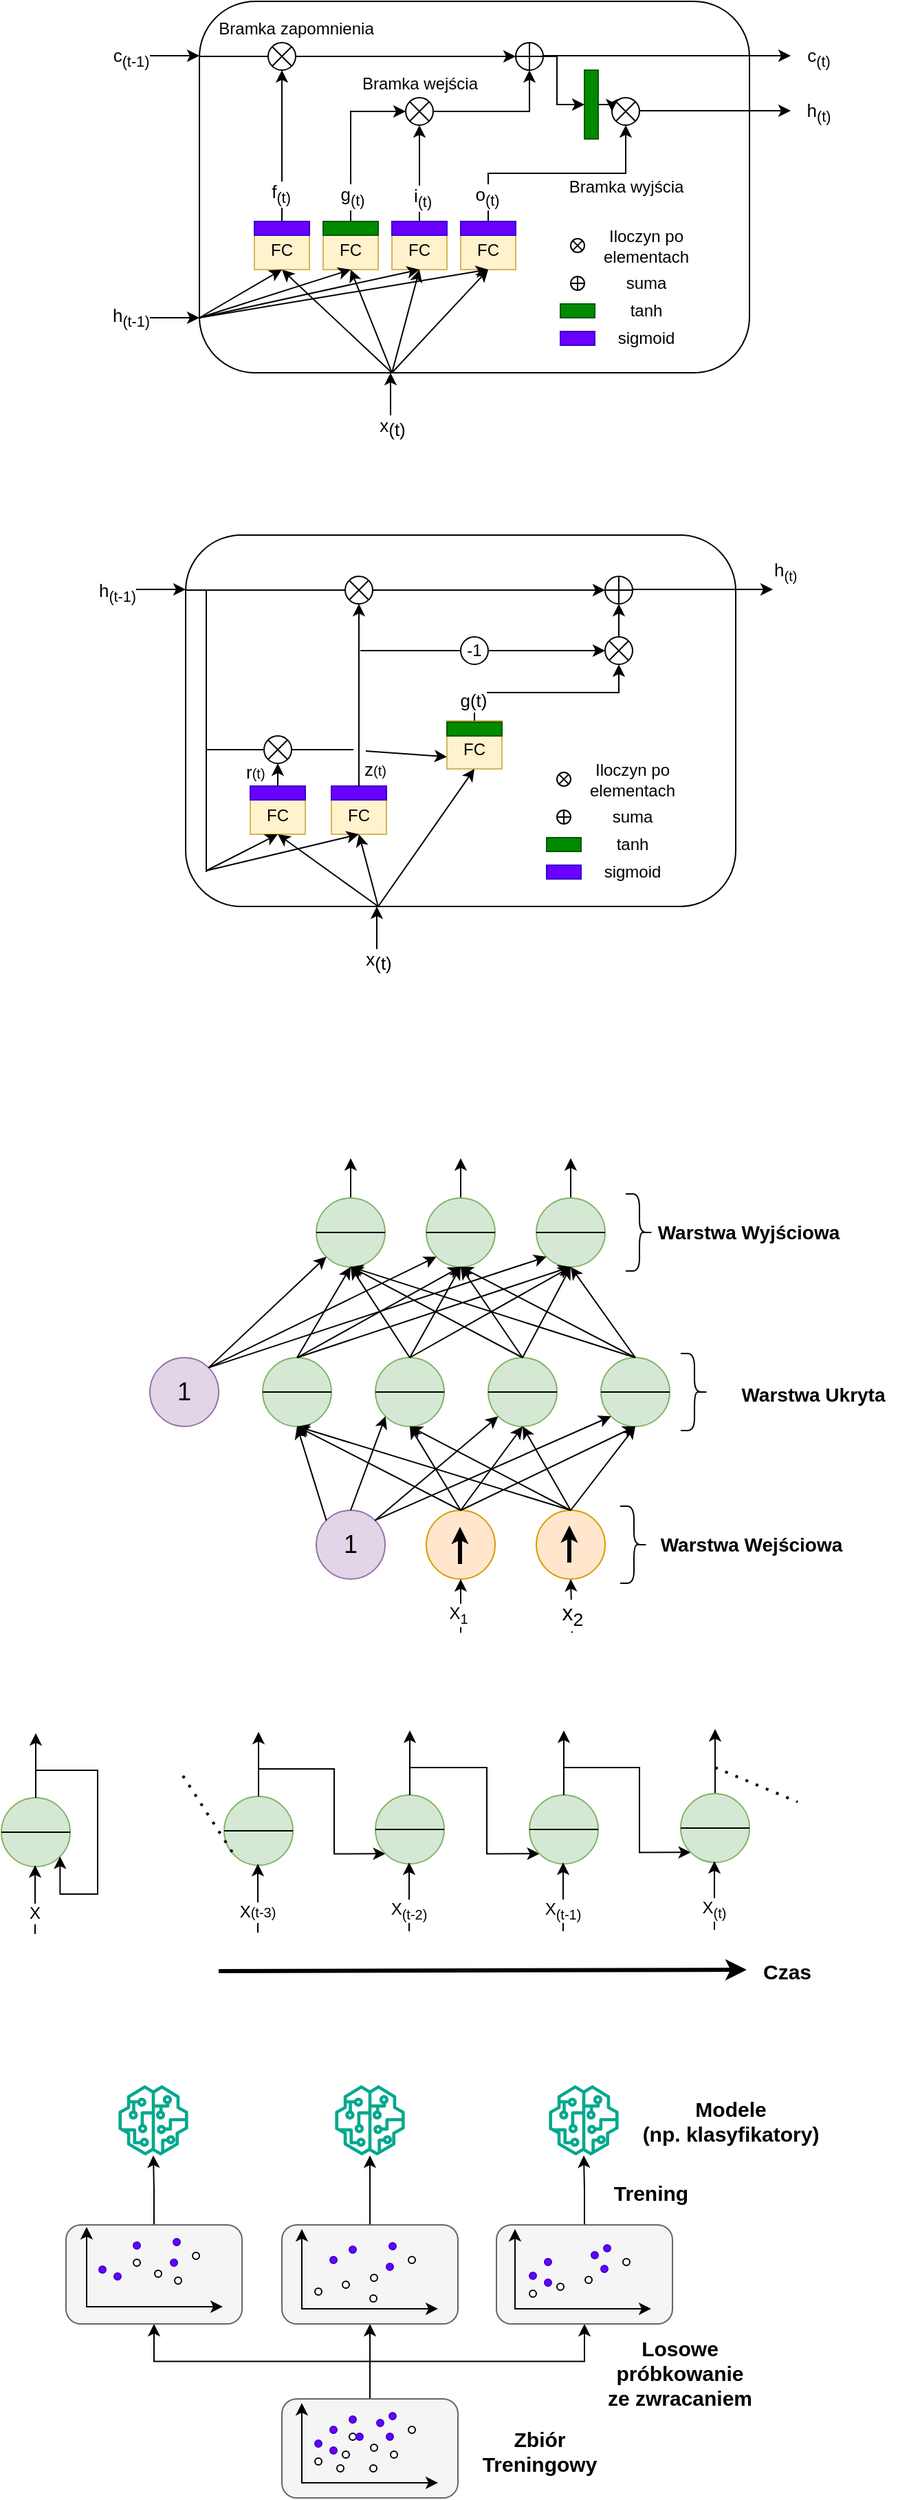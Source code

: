 <mxfile version="22.1.16" type="github">
  <diagram name="Strona-1" id="KUUmrmwPtCSlWXp_8sOf">
    <mxGraphModel dx="838" dy="553" grid="0" gridSize="10" guides="1" tooltips="1" connect="1" arrows="1" fold="1" page="0" pageScale="1" pageWidth="827" pageHeight="1169" math="0" shadow="0">
      <root>
        <mxCell id="0" />
        <mxCell id="1" parent="0" />
        <mxCell id="r2pnUwaAXKdmra2XtnZp-1" value="" style="rounded=1;whiteSpace=wrap;html=1;" parent="1" vertex="1">
          <mxGeometry x="220" y="140" width="400" height="270" as="geometry" />
        </mxCell>
        <mxCell id="r2pnUwaAXKdmra2XtnZp-11" value="" style="edgeStyle=orthogonalEdgeStyle;rounded=0;orthogonalLoop=1;jettySize=auto;html=1;" parent="1" source="r2pnUwaAXKdmra2XtnZp-3" target="r2pnUwaAXKdmra2XtnZp-7" edge="1">
          <mxGeometry relative="1" as="geometry" />
        </mxCell>
        <mxCell id="uJrMI0u5jXTCqJDOLYF4-28" value="&lt;font style=&quot;font-size: 13px;&quot;&gt;f&lt;sub&gt;(t)&lt;/sub&gt;&lt;/font&gt;" style="edgeLabel;html=1;align=center;verticalAlign=middle;resizable=0;points=[];" vertex="1" connectable="0" parent="r2pnUwaAXKdmra2XtnZp-11">
          <mxGeometry x="-0.636" y="1" relative="1" as="geometry">
            <mxPoint as="offset" />
          </mxGeometry>
        </mxCell>
        <mxCell id="r2pnUwaAXKdmra2XtnZp-3" value="FC" style="rounded=0;whiteSpace=wrap;html=1;fillColor=#fff2cc;strokeColor=#d6b656;verticalAlign=middle;labelPosition=center;verticalLabelPosition=middle;align=center;horizontal=1;spacing=2;spacingTop=7;" parent="1" vertex="1">
          <mxGeometry x="260" y="300" width="40" height="35" as="geometry" />
        </mxCell>
        <mxCell id="r2pnUwaAXKdmra2XtnZp-4" value="FC" style="rounded=0;whiteSpace=wrap;html=1;fillColor=#fff2cc;strokeColor=#d6b656;spacingTop=7;" parent="1" vertex="1">
          <mxGeometry x="310" y="300" width="40" height="35" as="geometry" />
        </mxCell>
        <mxCell id="r2pnUwaAXKdmra2XtnZp-16" value="" style="edgeStyle=orthogonalEdgeStyle;rounded=0;orthogonalLoop=1;jettySize=auto;html=1;" parent="1" source="r2pnUwaAXKdmra2XtnZp-5" target="r2pnUwaAXKdmra2XtnZp-8" edge="1">
          <mxGeometry relative="1" as="geometry" />
        </mxCell>
        <mxCell id="uJrMI0u5jXTCqJDOLYF4-30" value="&lt;font style=&quot;font-size: 13px;&quot;&gt;i&lt;sub&gt;(t)&lt;/sub&gt;&lt;/font&gt;" style="edgeLabel;html=1;align=center;verticalAlign=middle;resizable=0;points=[];" vertex="1" connectable="0" parent="r2pnUwaAXKdmra2XtnZp-16">
          <mxGeometry x="-0.514" y="-2" relative="1" as="geometry">
            <mxPoint as="offset" />
          </mxGeometry>
        </mxCell>
        <mxCell id="r2pnUwaAXKdmra2XtnZp-5" value="FC" style="rounded=0;whiteSpace=wrap;html=1;fillColor=#fff2cc;strokeColor=#d6b656;spacingTop=7;" parent="1" vertex="1">
          <mxGeometry x="360" y="300" width="40" height="35" as="geometry" />
        </mxCell>
        <mxCell id="r2pnUwaAXKdmra2XtnZp-6" value="FC" style="rounded=0;whiteSpace=wrap;html=1;fillColor=#fff2cc;strokeColor=#d6b656;spacingTop=7;" parent="1" vertex="1">
          <mxGeometry x="410" y="300" width="40" height="35" as="geometry" />
        </mxCell>
        <mxCell id="r2pnUwaAXKdmra2XtnZp-13" value="" style="edgeStyle=orthogonalEdgeStyle;rounded=0;orthogonalLoop=1;jettySize=auto;html=1;entryX=0;entryY=0.5;entryDx=0;entryDy=0;entryPerimeter=0;" parent="1" source="r2pnUwaAXKdmra2XtnZp-7" target="r2pnUwaAXKdmra2XtnZp-10" edge="1">
          <mxGeometry relative="1" as="geometry" />
        </mxCell>
        <mxCell id="r2pnUwaAXKdmra2XtnZp-7" value="" style="verticalLabelPosition=bottom;shadow=0;dashed=0;align=center;html=1;verticalAlign=top;shape=mxgraph.electrical.abstract.multiplier;" parent="1" vertex="1">
          <mxGeometry x="270" y="170" width="20" height="20" as="geometry" />
        </mxCell>
        <mxCell id="r2pnUwaAXKdmra2XtnZp-8" value="" style="verticalLabelPosition=bottom;shadow=0;dashed=0;align=center;html=1;verticalAlign=top;shape=mxgraph.electrical.abstract.multiplier;" parent="1" vertex="1">
          <mxGeometry x="370" y="210" width="20" height="20" as="geometry" />
        </mxCell>
        <mxCell id="r2pnUwaAXKdmra2XtnZp-9" value="" style="verticalLabelPosition=bottom;shadow=0;dashed=0;align=center;html=1;verticalAlign=top;shape=mxgraph.electrical.abstract.multiplier;" parent="1" vertex="1">
          <mxGeometry x="520" y="210" width="20" height="20" as="geometry" />
        </mxCell>
        <mxCell id="r2pnUwaAXKdmra2XtnZp-23" style="edgeStyle=orthogonalEdgeStyle;rounded=0;orthogonalLoop=1;jettySize=auto;html=1;entryX=0;entryY=0.5;entryDx=0;entryDy=0;" parent="1" source="r2pnUwaAXKdmra2XtnZp-10" target="r2pnUwaAXKdmra2XtnZp-22" edge="1">
          <mxGeometry relative="1" as="geometry">
            <Array as="points">
              <mxPoint x="480" y="180" />
              <mxPoint x="480" y="215" />
            </Array>
          </mxGeometry>
        </mxCell>
        <mxCell id="r2pnUwaAXKdmra2XtnZp-10" value="" style="verticalLabelPosition=bottom;verticalAlign=top;html=1;shape=mxgraph.flowchart.summing_function;" parent="1" vertex="1">
          <mxGeometry x="450" y="170" width="20" height="20" as="geometry" />
        </mxCell>
        <mxCell id="r2pnUwaAXKdmra2XtnZp-14" style="edgeStyle=orthogonalEdgeStyle;rounded=0;orthogonalLoop=1;jettySize=auto;html=1;exitX=1;exitY=0.5;exitDx=0;exitDy=0;exitPerimeter=0;entryX=0.5;entryY=1;entryDx=0;entryDy=0;entryPerimeter=0;" parent="1" source="r2pnUwaAXKdmra2XtnZp-8" target="r2pnUwaAXKdmra2XtnZp-10" edge="1">
          <mxGeometry relative="1" as="geometry" />
        </mxCell>
        <mxCell id="r2pnUwaAXKdmra2XtnZp-15" style="edgeStyle=orthogonalEdgeStyle;rounded=0;orthogonalLoop=1;jettySize=auto;html=1;entryX=0.5;entryY=1;entryDx=0;entryDy=0;entryPerimeter=0;exitX=0.5;exitY=0;exitDx=0;exitDy=0;" parent="1" source="r2pnUwaAXKdmra2XtnZp-6" target="r2pnUwaAXKdmra2XtnZp-9" edge="1">
          <mxGeometry relative="1" as="geometry" />
        </mxCell>
        <mxCell id="uJrMI0u5jXTCqJDOLYF4-31" value="&lt;font style=&quot;font-size: 13px;&quot;&gt;o&lt;sub&gt;(t)&lt;/sub&gt;&lt;/font&gt;" style="edgeLabel;html=1;align=center;verticalAlign=middle;resizable=0;points=[];" vertex="1" connectable="0" parent="r2pnUwaAXKdmra2XtnZp-15">
          <mxGeometry x="-0.788" y="1" relative="1" as="geometry">
            <mxPoint as="offset" />
          </mxGeometry>
        </mxCell>
        <mxCell id="r2pnUwaAXKdmra2XtnZp-17" style="edgeStyle=orthogonalEdgeStyle;rounded=0;orthogonalLoop=1;jettySize=auto;html=1;entryX=0;entryY=0.5;entryDx=0;entryDy=0;entryPerimeter=0;exitX=0.5;exitY=0;exitDx=0;exitDy=0;" parent="1" source="r2pnUwaAXKdmra2XtnZp-4" target="r2pnUwaAXKdmra2XtnZp-8" edge="1">
          <mxGeometry relative="1" as="geometry" />
        </mxCell>
        <mxCell id="uJrMI0u5jXTCqJDOLYF4-29" value="&lt;font style=&quot;font-size: 13px;&quot;&gt;g&lt;sub&gt;(t)&lt;/sub&gt;&lt;/font&gt;" style="edgeLabel;html=1;align=center;verticalAlign=middle;resizable=0;points=[];" vertex="1" connectable="0" parent="r2pnUwaAXKdmra2XtnZp-17">
          <mxGeometry x="-0.7" y="-1" relative="1" as="geometry">
            <mxPoint as="offset" />
          </mxGeometry>
        </mxCell>
        <mxCell id="r2pnUwaAXKdmra2XtnZp-18" value="" style="rounded=0;whiteSpace=wrap;html=1;fillColor=#6a00ff;strokeColor=#3700CC;fontColor=#ffffff;" parent="1" vertex="1">
          <mxGeometry x="260" y="300" width="40" height="10" as="geometry" />
        </mxCell>
        <mxCell id="r2pnUwaAXKdmra2XtnZp-19" value="" style="rounded=0;whiteSpace=wrap;html=1;fillColor=#008a00;strokeColor=#005700;fontColor=#ffffff;" parent="1" vertex="1">
          <mxGeometry x="310" y="300" width="40" height="10" as="geometry" />
        </mxCell>
        <mxCell id="r2pnUwaAXKdmra2XtnZp-20" value="" style="rounded=0;whiteSpace=wrap;html=1;fillColor=#6a00ff;strokeColor=#3700CC;fontColor=#ffffff;" parent="1" vertex="1">
          <mxGeometry x="360" y="300" width="40" height="10" as="geometry" />
        </mxCell>
        <mxCell id="r2pnUwaAXKdmra2XtnZp-21" value="" style="rounded=0;whiteSpace=wrap;html=1;fillColor=#6a00ff;strokeColor=#3700CC;fontColor=#ffffff;" parent="1" vertex="1">
          <mxGeometry x="410" y="300" width="40" height="10" as="geometry" />
        </mxCell>
        <mxCell id="r2pnUwaAXKdmra2XtnZp-22" value="" style="rounded=0;whiteSpace=wrap;html=1;fillColor=#008a00;fontColor=#ffffff;strokeColor=#005700;" parent="1" vertex="1">
          <mxGeometry x="500" y="190" width="10" height="50" as="geometry" />
        </mxCell>
        <mxCell id="r2pnUwaAXKdmra2XtnZp-26" style="edgeStyle=orthogonalEdgeStyle;rounded=0;orthogonalLoop=1;jettySize=auto;html=1;exitX=1;exitY=0.5;exitDx=0;exitDy=0;entryX=0;entryY=0.5;entryDx=0;entryDy=0;entryPerimeter=0;" parent="1" source="r2pnUwaAXKdmra2XtnZp-22" target="r2pnUwaAXKdmra2XtnZp-9" edge="1">
          <mxGeometry relative="1" as="geometry" />
        </mxCell>
        <mxCell id="r2pnUwaAXKdmra2XtnZp-28" value="" style="edgeStyle=none;orthogonalLoop=1;jettySize=auto;html=1;rounded=0;" parent="1" edge="1">
          <mxGeometry width="100" relative="1" as="geometry">
            <mxPoint x="470" y="179.5" as="sourcePoint" />
            <mxPoint x="650" y="179.5" as="targetPoint" />
            <Array as="points" />
          </mxGeometry>
        </mxCell>
        <mxCell id="uJrMI0u5jXTCqJDOLYF4-20" value="&lt;font size=&quot;2&quot;&gt;c&lt;sub&gt;(t)&lt;/sub&gt;&lt;/font&gt;" style="edgeLabel;html=1;align=center;verticalAlign=middle;resizable=0;points=[];" vertex="1" connectable="0" parent="r2pnUwaAXKdmra2XtnZp-28">
          <mxGeometry x="0.789" y="-1" relative="1" as="geometry">
            <mxPoint x="39" as="offset" />
          </mxGeometry>
        </mxCell>
        <mxCell id="r2pnUwaAXKdmra2XtnZp-29" value="" style="edgeStyle=none;orthogonalLoop=1;jettySize=auto;html=1;rounded=0;" parent="1" edge="1">
          <mxGeometry width="100" relative="1" as="geometry">
            <mxPoint x="540" y="219.5" as="sourcePoint" />
            <mxPoint x="650" y="219.5" as="targetPoint" />
            <Array as="points" />
          </mxGeometry>
        </mxCell>
        <mxCell id="uJrMI0u5jXTCqJDOLYF4-22" value="&lt;font style=&quot;font-size: 13px;&quot;&gt;h&lt;sub&gt;(t)&lt;/sub&gt;&lt;/font&gt;" style="edgeLabel;html=1;align=center;verticalAlign=middle;resizable=0;points=[];" vertex="1" connectable="0" parent="r2pnUwaAXKdmra2XtnZp-29">
          <mxGeometry x="0.764" y="1" relative="1" as="geometry">
            <mxPoint x="33" y="2" as="offset" />
          </mxGeometry>
        </mxCell>
        <mxCell id="r2pnUwaAXKdmra2XtnZp-30" value="" style="edgeStyle=none;orthogonalLoop=1;jettySize=auto;html=1;rounded=0;startSize=6;endSize=6;" parent="1" edge="1">
          <mxGeometry width="100" relative="1" as="geometry">
            <mxPoint x="170" y="179.5" as="sourcePoint" />
            <mxPoint x="220" y="179.5" as="targetPoint" />
            <Array as="points" />
          </mxGeometry>
        </mxCell>
        <mxCell id="uJrMI0u5jXTCqJDOLYF4-19" value="&lt;font style=&quot;font-size: 13px;&quot;&gt;c&lt;sub&gt;(t-1)&lt;/sub&gt;&lt;/font&gt;" style="edgeLabel;html=1;align=center;verticalAlign=middle;resizable=0;points=[];" vertex="1" connectable="0" parent="r2pnUwaAXKdmra2XtnZp-30">
          <mxGeometry x="-0.12" y="2" relative="1" as="geometry">
            <mxPoint x="-22" y="3" as="offset" />
          </mxGeometry>
        </mxCell>
        <mxCell id="r2pnUwaAXKdmra2XtnZp-31" value="" style="edgeStyle=none;orthogonalLoop=1;jettySize=auto;html=1;rounded=0;startSize=6;endSize=6;" parent="1" edge="1">
          <mxGeometry width="100" relative="1" as="geometry">
            <mxPoint x="170" y="370" as="sourcePoint" />
            <mxPoint x="220" y="370" as="targetPoint" />
            <Array as="points" />
          </mxGeometry>
        </mxCell>
        <mxCell id="uJrMI0u5jXTCqJDOLYF4-18" value="&lt;font style=&quot;font-size: 13px;&quot;&gt;h&lt;sub&gt;(t-1)&lt;/sub&gt;&lt;/font&gt;" style="edgeLabel;html=1;align=center;verticalAlign=middle;resizable=0;points=[];" vertex="1" connectable="0" parent="r2pnUwaAXKdmra2XtnZp-31">
          <mxGeometry x="0.04" relative="1" as="geometry">
            <mxPoint x="-26" as="offset" />
          </mxGeometry>
        </mxCell>
        <mxCell id="r2pnUwaAXKdmra2XtnZp-32" value="" style="edgeStyle=none;orthogonalLoop=1;jettySize=auto;html=1;rounded=0;startSize=6;endSize=6;" parent="1" edge="1">
          <mxGeometry width="100" relative="1" as="geometry">
            <mxPoint x="359" y="450" as="sourcePoint" />
            <mxPoint x="359" y="410" as="targetPoint" />
            <Array as="points" />
          </mxGeometry>
        </mxCell>
        <mxCell id="uJrMI0u5jXTCqJDOLYF4-17" value="&lt;font style=&quot;font-size: 13px;&quot;&gt;x&lt;/font&gt;&lt;sub style=&quot;font-size: 13px;&quot;&gt;&lt;font style=&quot;font-size: 13px;&quot;&gt;(t)&lt;/font&gt;&lt;br&gt;&lt;/sub&gt;" style="edgeLabel;html=1;align=center;verticalAlign=middle;resizable=0;points=[];" vertex="1" connectable="0" parent="r2pnUwaAXKdmra2XtnZp-32">
          <mxGeometry x="-0.3" y="-1" relative="1" as="geometry">
            <mxPoint y="14" as="offset" />
          </mxGeometry>
        </mxCell>
        <mxCell id="uJrMI0u5jXTCqJDOLYF4-3" value="" style="endArrow=classic;html=1;rounded=0;entryX=0.5;entryY=1;entryDx=0;entryDy=0;" edge="1" parent="1" target="r2pnUwaAXKdmra2XtnZp-3">
          <mxGeometry width="50" height="50" relative="1" as="geometry">
            <mxPoint x="220" y="370" as="sourcePoint" />
            <mxPoint x="270" y="320" as="targetPoint" />
          </mxGeometry>
        </mxCell>
        <mxCell id="uJrMI0u5jXTCqJDOLYF4-4" value="" style="endArrow=classic;html=1;rounded=0;entryX=0.5;entryY=1;entryDx=0;entryDy=0;" edge="1" parent="1" target="r2pnUwaAXKdmra2XtnZp-4">
          <mxGeometry width="50" height="50" relative="1" as="geometry">
            <mxPoint x="220" y="370" as="sourcePoint" />
            <mxPoint x="270" y="320" as="targetPoint" />
          </mxGeometry>
        </mxCell>
        <mxCell id="uJrMI0u5jXTCqJDOLYF4-5" value="" style="endArrow=classic;html=1;rounded=0;entryX=0.5;entryY=1;entryDx=0;entryDy=0;" edge="1" parent="1" target="r2pnUwaAXKdmra2XtnZp-5">
          <mxGeometry width="50" height="50" relative="1" as="geometry">
            <mxPoint x="220" y="370" as="sourcePoint" />
            <mxPoint x="270" y="320" as="targetPoint" />
          </mxGeometry>
        </mxCell>
        <mxCell id="uJrMI0u5jXTCqJDOLYF4-7" value="" style="endArrow=classic;html=1;rounded=0;entryX=0.5;entryY=1;entryDx=0;entryDy=0;" edge="1" parent="1" target="r2pnUwaAXKdmra2XtnZp-6">
          <mxGeometry width="50" height="50" relative="1" as="geometry">
            <mxPoint x="220" y="370" as="sourcePoint" />
            <mxPoint x="270" y="320" as="targetPoint" />
          </mxGeometry>
        </mxCell>
        <mxCell id="uJrMI0u5jXTCqJDOLYF4-9" value="" style="endArrow=classic;html=1;rounded=0;entryX=0.5;entryY=1;entryDx=0;entryDy=0;" edge="1" parent="1" target="r2pnUwaAXKdmra2XtnZp-3">
          <mxGeometry width="50" height="50" relative="1" as="geometry">
            <mxPoint x="360" y="410" as="sourcePoint" />
            <mxPoint x="410" y="360" as="targetPoint" />
          </mxGeometry>
        </mxCell>
        <mxCell id="uJrMI0u5jXTCqJDOLYF4-11" value="" style="endArrow=classic;html=1;rounded=0;entryX=0.5;entryY=1;entryDx=0;entryDy=0;" edge="1" parent="1" target="r2pnUwaAXKdmra2XtnZp-4">
          <mxGeometry width="50" height="50" relative="1" as="geometry">
            <mxPoint x="360" y="410" as="sourcePoint" />
            <mxPoint x="410" y="360" as="targetPoint" />
          </mxGeometry>
        </mxCell>
        <mxCell id="uJrMI0u5jXTCqJDOLYF4-12" value="" style="endArrow=classic;html=1;rounded=0;entryX=0.5;entryY=1;entryDx=0;entryDy=0;" edge="1" parent="1" target="r2pnUwaAXKdmra2XtnZp-5">
          <mxGeometry width="50" height="50" relative="1" as="geometry">
            <mxPoint x="360" y="410" as="sourcePoint" />
            <mxPoint x="410" y="360" as="targetPoint" />
          </mxGeometry>
        </mxCell>
        <mxCell id="uJrMI0u5jXTCqJDOLYF4-13" value="" style="endArrow=classic;html=1;rounded=0;entryX=0.5;entryY=1;entryDx=0;entryDy=0;" edge="1" parent="1" target="r2pnUwaAXKdmra2XtnZp-6">
          <mxGeometry width="50" height="50" relative="1" as="geometry">
            <mxPoint x="360" y="410" as="sourcePoint" />
            <mxPoint x="410" y="360" as="targetPoint" />
          </mxGeometry>
        </mxCell>
        <mxCell id="uJrMI0u5jXTCqJDOLYF4-16" value="" style="endArrow=none;html=1;rounded=0;entryX=0;entryY=0.5;entryDx=0;entryDy=0;entryPerimeter=0;" edge="1" parent="1" target="r2pnUwaAXKdmra2XtnZp-7">
          <mxGeometry width="50" height="50" relative="1" as="geometry">
            <mxPoint x="220" y="180" as="sourcePoint" />
            <mxPoint x="270" y="130" as="targetPoint" />
          </mxGeometry>
        </mxCell>
        <mxCell id="uJrMI0u5jXTCqJDOLYF4-23" value="&lt;font style=&quot;font-size: 12px;&quot;&gt;Bramka zapomnienia&lt;/font&gt;" style="edgeLabel;html=1;align=center;verticalAlign=middle;resizable=0;points=[];" vertex="1" connectable="0" parent="uJrMI0u5jXTCqJDOLYF4-16">
          <mxGeometry x="0.4" y="4" relative="1" as="geometry">
            <mxPoint x="35" y="-16" as="offset" />
          </mxGeometry>
        </mxCell>
        <mxCell id="uJrMI0u5jXTCqJDOLYF4-26" value="&lt;font style=&quot;font-size: 12px;&quot;&gt;Bramka wejścia&lt;/font&gt;" style="edgeLabel;html=1;align=center;verticalAlign=middle;resizable=0;points=[];" vertex="1" connectable="0" parent="1">
          <mxGeometry x="380" y="200" as="geometry" />
        </mxCell>
        <mxCell id="uJrMI0u5jXTCqJDOLYF4-27" value="&lt;font style=&quot;font-size: 12px;&quot;&gt;Bramka wyjścia&lt;/font&gt;" style="edgeLabel;html=1;align=center;verticalAlign=middle;resizable=0;points=[];" vertex="1" connectable="0" parent="1">
          <mxGeometry x="530" y="275" as="geometry" />
        </mxCell>
        <mxCell id="uJrMI0u5jXTCqJDOLYF4-33" value="" style="verticalLabelPosition=bottom;shadow=0;dashed=0;align=center;html=1;verticalAlign=top;shape=mxgraph.electrical.abstract.multiplier;" vertex="1" parent="1">
          <mxGeometry x="490" y="312.5" width="10" height="10" as="geometry" />
        </mxCell>
        <mxCell id="uJrMI0u5jXTCqJDOLYF4-34" value="" style="verticalLabelPosition=bottom;verticalAlign=top;html=1;shape=mxgraph.flowchart.summing_function;" vertex="1" parent="1">
          <mxGeometry x="490" y="340" width="10" height="10" as="geometry" />
        </mxCell>
        <mxCell id="uJrMI0u5jXTCqJDOLYF4-35" value="" style="rounded=0;whiteSpace=wrap;html=1;fillColor=#008a00;strokeColor=#005700;fontColor=#ffffff;" vertex="1" parent="1">
          <mxGeometry x="482.5" y="360" width="25" height="10" as="geometry" />
        </mxCell>
        <mxCell id="uJrMI0u5jXTCqJDOLYF4-36" value="" style="rounded=0;whiteSpace=wrap;html=1;fillColor=#6a00ff;strokeColor=#3700CC;fontColor=#ffffff;" vertex="1" parent="1">
          <mxGeometry x="482.5" y="380" width="25" height="10" as="geometry" />
        </mxCell>
        <mxCell id="uJrMI0u5jXTCqJDOLYF4-37" value="sigmoid" style="text;html=1;strokeColor=none;fillColor=none;align=center;verticalAlign=middle;whiteSpace=wrap;rounded=0;" vertex="1" parent="1">
          <mxGeometry x="520" y="380" width="50" height="10" as="geometry" />
        </mxCell>
        <mxCell id="uJrMI0u5jXTCqJDOLYF4-38" value="tanh" style="text;html=1;strokeColor=none;fillColor=none;align=center;verticalAlign=middle;whiteSpace=wrap;rounded=0;" vertex="1" parent="1">
          <mxGeometry x="520" y="360" width="50" height="10" as="geometry" />
        </mxCell>
        <mxCell id="uJrMI0u5jXTCqJDOLYF4-39" value="suma" style="text;html=1;strokeColor=none;fillColor=none;align=center;verticalAlign=middle;whiteSpace=wrap;rounded=0;" vertex="1" parent="1">
          <mxGeometry x="520" y="340" width="50" height="10" as="geometry" />
        </mxCell>
        <mxCell id="uJrMI0u5jXTCqJDOLYF4-40" value="Iloczyn po elementach" style="text;html=1;strokeColor=none;fillColor=none;align=center;verticalAlign=middle;whiteSpace=wrap;rounded=0;" vertex="1" parent="1">
          <mxGeometry x="520" y="312.5" width="50" height="10" as="geometry" />
        </mxCell>
        <mxCell id="uJrMI0u5jXTCqJDOLYF4-42" value="" style="rounded=1;whiteSpace=wrap;html=1;" vertex="1" parent="1">
          <mxGeometry x="210" y="528" width="400" height="270" as="geometry" />
        </mxCell>
        <mxCell id="uJrMI0u5jXTCqJDOLYF4-46" value="FC" style="rounded=0;whiteSpace=wrap;html=1;fillColor=#fff2cc;strokeColor=#d6b656;spacingTop=7;" vertex="1" parent="1">
          <mxGeometry x="257" y="710.5" width="40" height="35" as="geometry" />
        </mxCell>
        <mxCell id="uJrMI0u5jXTCqJDOLYF4-49" value="FC" style="rounded=0;whiteSpace=wrap;html=1;fillColor=#fff2cc;strokeColor=#d6b656;spacingTop=7;" vertex="1" parent="1">
          <mxGeometry x="316" y="710.5" width="40" height="35" as="geometry" />
        </mxCell>
        <mxCell id="uJrMI0u5jXTCqJDOLYF4-50" value="FC" style="rounded=0;whiteSpace=wrap;html=1;fillColor=#fff2cc;strokeColor=#d6b656;spacingTop=7;" vertex="1" parent="1">
          <mxGeometry x="400" y="663" width="40" height="35" as="geometry" />
        </mxCell>
        <mxCell id="uJrMI0u5jXTCqJDOLYF4-51" value="" style="edgeStyle=orthogonalEdgeStyle;rounded=0;orthogonalLoop=1;jettySize=auto;html=1;entryX=0;entryY=0.5;entryDx=0;entryDy=0;entryPerimeter=0;" edge="1" parent="1" source="uJrMI0u5jXTCqJDOLYF4-52" target="uJrMI0u5jXTCqJDOLYF4-56">
          <mxGeometry relative="1" as="geometry" />
        </mxCell>
        <mxCell id="uJrMI0u5jXTCqJDOLYF4-52" value="" style="verticalLabelPosition=bottom;shadow=0;dashed=0;align=center;html=1;verticalAlign=top;shape=mxgraph.electrical.abstract.multiplier;" vertex="1" parent="1">
          <mxGeometry x="326" y="558" width="20" height="20" as="geometry" />
        </mxCell>
        <mxCell id="uJrMI0u5jXTCqJDOLYF4-120" value="" style="edgeStyle=orthogonalEdgeStyle;rounded=0;orthogonalLoop=1;jettySize=auto;html=1;" edge="1" parent="1" source="uJrMI0u5jXTCqJDOLYF4-54" target="uJrMI0u5jXTCqJDOLYF4-56">
          <mxGeometry relative="1" as="geometry" />
        </mxCell>
        <mxCell id="uJrMI0u5jXTCqJDOLYF4-54" value="" style="verticalLabelPosition=bottom;shadow=0;dashed=0;align=center;html=1;verticalAlign=top;shape=mxgraph.electrical.abstract.multiplier;" vertex="1" parent="1">
          <mxGeometry x="515" y="602" width="20" height="20" as="geometry" />
        </mxCell>
        <mxCell id="uJrMI0u5jXTCqJDOLYF4-56" value="" style="verticalLabelPosition=bottom;verticalAlign=top;html=1;shape=mxgraph.flowchart.summing_function;" vertex="1" parent="1">
          <mxGeometry x="515" y="558" width="20" height="20" as="geometry" />
        </mxCell>
        <mxCell id="uJrMI0u5jXTCqJDOLYF4-58" style="edgeStyle=orthogonalEdgeStyle;rounded=0;orthogonalLoop=1;jettySize=auto;html=1;entryX=0.5;entryY=1;entryDx=0;entryDy=0;entryPerimeter=0;exitX=0.5;exitY=0;exitDx=0;exitDy=0;" edge="1" parent="1" source="uJrMI0u5jXTCqJDOLYF4-50" target="uJrMI0u5jXTCqJDOLYF4-54">
          <mxGeometry relative="1" as="geometry" />
        </mxCell>
        <mxCell id="uJrMI0u5jXTCqJDOLYF4-59" value="&lt;font&gt;&lt;sub&gt;&lt;font size=&quot;2&quot;&gt;g(t)&lt;/font&gt;&lt;/sub&gt;&lt;/font&gt;" style="edgeLabel;html=1;align=center;verticalAlign=middle;resizable=0;points=[];" vertex="1" connectable="0" parent="uJrMI0u5jXTCqJDOLYF4-58">
          <mxGeometry x="-0.788" y="1" relative="1" as="geometry">
            <mxPoint as="offset" />
          </mxGeometry>
        </mxCell>
        <mxCell id="uJrMI0u5jXTCqJDOLYF4-63" value="" style="rounded=0;whiteSpace=wrap;html=1;fillColor=#008a00;strokeColor=#005700;fontColor=#ffffff;" vertex="1" parent="1">
          <mxGeometry x="400" y="664" width="40" height="10" as="geometry" />
        </mxCell>
        <mxCell id="uJrMI0u5jXTCqJDOLYF4-64" value="" style="rounded=0;whiteSpace=wrap;html=1;fillColor=#6a00ff;strokeColor=#3700CC;fontColor=#ffffff;" vertex="1" parent="1">
          <mxGeometry x="257" y="710.5" width="40" height="10" as="geometry" />
        </mxCell>
        <mxCell id="uJrMI0u5jXTCqJDOLYF4-65" value="" style="rounded=0;whiteSpace=wrap;html=1;fillColor=#6a00ff;strokeColor=#3700CC;fontColor=#ffffff;" vertex="1" parent="1">
          <mxGeometry x="316" y="710.5" width="40" height="10" as="geometry" />
        </mxCell>
        <mxCell id="uJrMI0u5jXTCqJDOLYF4-72" value="" style="edgeStyle=none;orthogonalLoop=1;jettySize=auto;html=1;rounded=0;startSize=6;endSize=6;" edge="1" parent="1">
          <mxGeometry width="100" relative="1" as="geometry">
            <mxPoint x="160" y="567.5" as="sourcePoint" />
            <mxPoint x="210" y="567.5" as="targetPoint" />
            <Array as="points" />
          </mxGeometry>
        </mxCell>
        <mxCell id="uJrMI0u5jXTCqJDOLYF4-73" value="&lt;font&gt;&lt;sub&gt;&lt;font size=&quot;2&quot;&gt;h&lt;sub&gt;(t-1)&lt;/sub&gt;&lt;/font&gt;&lt;/sub&gt;&lt;/font&gt;" style="edgeLabel;html=1;align=center;verticalAlign=middle;resizable=0;points=[];" vertex="1" connectable="0" parent="uJrMI0u5jXTCqJDOLYF4-72">
          <mxGeometry x="-0.12" y="2" relative="1" as="geometry">
            <mxPoint x="-22" y="3" as="offset" />
          </mxGeometry>
        </mxCell>
        <mxCell id="uJrMI0u5jXTCqJDOLYF4-76" value="" style="edgeStyle=none;orthogonalLoop=1;jettySize=auto;html=1;rounded=0;startSize=6;endSize=6;" edge="1" parent="1">
          <mxGeometry width="100" relative="1" as="geometry">
            <mxPoint x="349" y="838" as="sourcePoint" />
            <mxPoint x="349" y="798" as="targetPoint" />
            <Array as="points" />
          </mxGeometry>
        </mxCell>
        <mxCell id="uJrMI0u5jXTCqJDOLYF4-77" value="&lt;font style=&quot;font-size: 13px;&quot;&gt;x&lt;/font&gt;&lt;sub style=&quot;font-size: 13px;&quot;&gt;&lt;font style=&quot;font-size: 13px;&quot;&gt;(t)&lt;/font&gt;&lt;br&gt;&lt;/sub&gt;" style="edgeLabel;html=1;align=center;verticalAlign=middle;resizable=0;points=[];" vertex="1" connectable="0" parent="uJrMI0u5jXTCqJDOLYF4-76">
          <mxGeometry x="-0.3" y="-1" relative="1" as="geometry">
            <mxPoint y="14" as="offset" />
          </mxGeometry>
        </mxCell>
        <mxCell id="uJrMI0u5jXTCqJDOLYF4-83" value="" style="endArrow=classic;html=1;rounded=0;entryX=0.5;entryY=1;entryDx=0;entryDy=0;" edge="1" parent="1" target="uJrMI0u5jXTCqJDOLYF4-46">
          <mxGeometry width="50" height="50" relative="1" as="geometry">
            <mxPoint x="350" y="798" as="sourcePoint" />
            <mxPoint x="400" y="748" as="targetPoint" />
          </mxGeometry>
        </mxCell>
        <mxCell id="uJrMI0u5jXTCqJDOLYF4-84" value="" style="endArrow=classic;html=1;rounded=0;entryX=0.5;entryY=1;entryDx=0;entryDy=0;" edge="1" parent="1" target="uJrMI0u5jXTCqJDOLYF4-49">
          <mxGeometry width="50" height="50" relative="1" as="geometry">
            <mxPoint x="350" y="798" as="sourcePoint" />
            <mxPoint x="400" y="748" as="targetPoint" />
          </mxGeometry>
        </mxCell>
        <mxCell id="uJrMI0u5jXTCqJDOLYF4-85" value="" style="endArrow=classic;html=1;rounded=0;entryX=0.5;entryY=1;entryDx=0;entryDy=0;" edge="1" parent="1" target="uJrMI0u5jXTCqJDOLYF4-50">
          <mxGeometry width="50" height="50" relative="1" as="geometry">
            <mxPoint x="350" y="798" as="sourcePoint" />
            <mxPoint x="400" y="748" as="targetPoint" />
          </mxGeometry>
        </mxCell>
        <mxCell id="uJrMI0u5jXTCqJDOLYF4-86" value="" style="endArrow=none;html=1;rounded=0;entryX=0;entryY=0.5;entryDx=0;entryDy=0;entryPerimeter=0;" edge="1" parent="1" target="uJrMI0u5jXTCqJDOLYF4-52">
          <mxGeometry width="50" height="50" relative="1" as="geometry">
            <mxPoint x="210" y="568" as="sourcePoint" />
            <mxPoint x="260" y="518" as="targetPoint" />
          </mxGeometry>
        </mxCell>
        <mxCell id="uJrMI0u5jXTCqJDOLYF4-90" value="" style="verticalLabelPosition=bottom;shadow=0;dashed=0;align=center;html=1;verticalAlign=top;shape=mxgraph.electrical.abstract.multiplier;" vertex="1" parent="1">
          <mxGeometry x="480" y="700.5" width="10" height="10" as="geometry" />
        </mxCell>
        <mxCell id="uJrMI0u5jXTCqJDOLYF4-91" value="" style="verticalLabelPosition=bottom;verticalAlign=top;html=1;shape=mxgraph.flowchart.summing_function;" vertex="1" parent="1">
          <mxGeometry x="480" y="728" width="10" height="10" as="geometry" />
        </mxCell>
        <mxCell id="uJrMI0u5jXTCqJDOLYF4-92" value="" style="rounded=0;whiteSpace=wrap;html=1;fillColor=#008a00;strokeColor=#005700;fontColor=#ffffff;" vertex="1" parent="1">
          <mxGeometry x="472.5" y="748" width="25" height="10" as="geometry" />
        </mxCell>
        <mxCell id="uJrMI0u5jXTCqJDOLYF4-93" value="" style="rounded=0;whiteSpace=wrap;html=1;fillColor=#6a00ff;strokeColor=#3700CC;fontColor=#ffffff;" vertex="1" parent="1">
          <mxGeometry x="472.5" y="768" width="25" height="10" as="geometry" />
        </mxCell>
        <mxCell id="uJrMI0u5jXTCqJDOLYF4-94" value="sigmoid" style="text;html=1;strokeColor=none;fillColor=none;align=center;verticalAlign=middle;whiteSpace=wrap;rounded=0;" vertex="1" parent="1">
          <mxGeometry x="510" y="768" width="50" height="10" as="geometry" />
        </mxCell>
        <mxCell id="uJrMI0u5jXTCqJDOLYF4-95" value="tanh" style="text;html=1;strokeColor=none;fillColor=none;align=center;verticalAlign=middle;whiteSpace=wrap;rounded=0;" vertex="1" parent="1">
          <mxGeometry x="510" y="748" width="50" height="10" as="geometry" />
        </mxCell>
        <mxCell id="uJrMI0u5jXTCqJDOLYF4-96" value="suma" style="text;html=1;strokeColor=none;fillColor=none;align=center;verticalAlign=middle;whiteSpace=wrap;rounded=0;" vertex="1" parent="1">
          <mxGeometry x="510" y="728" width="50" height="10" as="geometry" />
        </mxCell>
        <mxCell id="uJrMI0u5jXTCqJDOLYF4-97" value="Iloczyn po elementach" style="text;html=1;strokeColor=none;fillColor=none;align=center;verticalAlign=middle;whiteSpace=wrap;rounded=0;" vertex="1" parent="1">
          <mxGeometry x="510" y="700.5" width="50" height="10" as="geometry" />
        </mxCell>
        <mxCell id="uJrMI0u5jXTCqJDOLYF4-106" value="" style="edgeStyle=orthogonalEdgeStyle;rounded=0;orthogonalLoop=1;jettySize=auto;html=1;entryX=0;entryY=0.5;entryDx=0;entryDy=0;entryPerimeter=0;" edge="1" parent="1">
          <mxGeometry relative="1" as="geometry">
            <mxPoint x="535" y="567.5" as="sourcePoint" />
            <mxPoint x="637" y="567.5" as="targetPoint" />
          </mxGeometry>
        </mxCell>
        <mxCell id="uJrMI0u5jXTCqJDOLYF4-109" value="&lt;span style=&quot;caret-color: rgb(0, 0, 0); color: rgb(0, 0, 0); font-family: Helvetica; font-size: small; font-style: normal; font-variant-caps: normal; font-weight: 400; letter-spacing: normal; text-align: center; text-indent: 0px; text-transform: none; word-spacing: 0px; -webkit-text-stroke-width: 0px; background-color: rgb(255, 255, 255); text-decoration: none; float: none; display: inline !important;&quot;&gt;h&lt;/span&gt;&lt;sub style=&quot;border-color: var(--border-color); caret-color: rgb(0, 0, 0); color: rgb(0, 0, 0); font-family: Helvetica; font-style: normal; font-variant-caps: normal; font-weight: 400; letter-spacing: normal; text-align: center; text-indent: 0px; text-transform: none; word-spacing: 0px; -webkit-text-stroke-width: 0px; text-decoration: none;&quot;&gt;(t)&lt;/sub&gt;" style="text;whiteSpace=wrap;html=1;" vertex="1" parent="1">
          <mxGeometry x="636" y="539" width="54" height="39" as="geometry" />
        </mxCell>
        <mxCell id="uJrMI0u5jXTCqJDOLYF4-110" value="" style="endArrow=none;html=1;rounded=0;" edge="1" parent="1">
          <mxGeometry width="50" height="50" relative="1" as="geometry">
            <mxPoint x="225" y="773" as="sourcePoint" />
            <mxPoint x="225" y="568" as="targetPoint" />
          </mxGeometry>
        </mxCell>
        <mxCell id="uJrMI0u5jXTCqJDOLYF4-112" value="" style="endArrow=classic;html=1;rounded=0;entryX=0.5;entryY=1;entryDx=0;entryDy=0;" edge="1" parent="1" target="uJrMI0u5jXTCqJDOLYF4-46">
          <mxGeometry width="50" height="50" relative="1" as="geometry">
            <mxPoint x="225" y="772" as="sourcePoint" />
            <mxPoint x="275" y="722" as="targetPoint" />
          </mxGeometry>
        </mxCell>
        <mxCell id="uJrMI0u5jXTCqJDOLYF4-114" value="" style="endArrow=classic;html=1;rounded=0;entryX=0.5;entryY=1;entryDx=0;entryDy=0;" edge="1" parent="1" target="uJrMI0u5jXTCqJDOLYF4-49">
          <mxGeometry width="50" height="50" relative="1" as="geometry">
            <mxPoint x="225" y="772" as="sourcePoint" />
            <mxPoint x="275" y="722" as="targetPoint" />
          </mxGeometry>
        </mxCell>
        <mxCell id="uJrMI0u5jXTCqJDOLYF4-115" style="edgeStyle=orthogonalEdgeStyle;rounded=0;orthogonalLoop=1;jettySize=auto;html=1;exitX=0.5;exitY=0;exitDx=0;exitDy=0;entryX=0.5;entryY=1;entryDx=0;entryDy=0;entryPerimeter=0;" edge="1" parent="1" source="uJrMI0u5jXTCqJDOLYF4-65" target="uJrMI0u5jXTCqJDOLYF4-52">
          <mxGeometry relative="1" as="geometry" />
        </mxCell>
        <mxCell id="uJrMI0u5jXTCqJDOLYF4-116" value="-1" style="ellipse;whiteSpace=wrap;html=1;aspect=fixed;" vertex="1" parent="1">
          <mxGeometry x="410" y="602" width="20" height="20" as="geometry" />
        </mxCell>
        <mxCell id="uJrMI0u5jXTCqJDOLYF4-118" value="" style="endArrow=none;html=1;rounded=0;entryX=0;entryY=0.5;entryDx=0;entryDy=0;" edge="1" parent="1" target="uJrMI0u5jXTCqJDOLYF4-116">
          <mxGeometry width="50" height="50" relative="1" as="geometry">
            <mxPoint x="337" y="612" as="sourcePoint" />
            <mxPoint x="386" y="567" as="targetPoint" />
          </mxGeometry>
        </mxCell>
        <mxCell id="uJrMI0u5jXTCqJDOLYF4-119" style="edgeStyle=orthogonalEdgeStyle;rounded=0;orthogonalLoop=1;jettySize=auto;html=1;entryX=0;entryY=0.5;entryDx=0;entryDy=0;entryPerimeter=0;" edge="1" parent="1" source="uJrMI0u5jXTCqJDOLYF4-116" target="uJrMI0u5jXTCqJDOLYF4-54">
          <mxGeometry relative="1" as="geometry" />
        </mxCell>
        <mxCell id="uJrMI0u5jXTCqJDOLYF4-121" value="" style="verticalLabelPosition=bottom;shadow=0;dashed=0;align=center;html=1;verticalAlign=top;shape=mxgraph.electrical.abstract.multiplier;" vertex="1" parent="1">
          <mxGeometry x="267" y="674" width="20" height="20" as="geometry" />
        </mxCell>
        <mxCell id="uJrMI0u5jXTCqJDOLYF4-123" value="" style="endArrow=classic;html=1;rounded=0;exitX=0.5;exitY=0;exitDx=0;exitDy=0;entryX=0.5;entryY=1;entryDx=0;entryDy=0;entryPerimeter=0;" edge="1" parent="1" source="uJrMI0u5jXTCqJDOLYF4-64" target="uJrMI0u5jXTCqJDOLYF4-121">
          <mxGeometry width="50" height="50" relative="1" as="geometry">
            <mxPoint x="282" y="666" as="sourcePoint" />
            <mxPoint x="332" y="616" as="targetPoint" />
          </mxGeometry>
        </mxCell>
        <mxCell id="uJrMI0u5jXTCqJDOLYF4-125" value="" style="endArrow=none;html=1;rounded=0;entryX=0;entryY=0.5;entryDx=0;entryDy=0;entryPerimeter=0;" edge="1" parent="1" target="uJrMI0u5jXTCqJDOLYF4-121">
          <mxGeometry width="50" height="50" relative="1" as="geometry">
            <mxPoint x="225" y="684" as="sourcePoint" />
            <mxPoint x="500" y="782" as="targetPoint" />
          </mxGeometry>
        </mxCell>
        <mxCell id="uJrMI0u5jXTCqJDOLYF4-126" value="" style="endArrow=none;html=1;rounded=0;exitX=1;exitY=0.5;exitDx=0;exitDy=0;exitPerimeter=0;" edge="1" parent="1" source="uJrMI0u5jXTCqJDOLYF4-121">
          <mxGeometry width="50" height="50" relative="1" as="geometry">
            <mxPoint x="450" y="832" as="sourcePoint" />
            <mxPoint x="332" y="684" as="targetPoint" />
          </mxGeometry>
        </mxCell>
        <mxCell id="uJrMI0u5jXTCqJDOLYF4-128" value="" style="endArrow=classic;html=1;rounded=0;entryX=0;entryY=0.75;entryDx=0;entryDy=0;" edge="1" parent="1" target="uJrMI0u5jXTCqJDOLYF4-50">
          <mxGeometry width="50" height="50" relative="1" as="geometry">
            <mxPoint x="341" y="685" as="sourcePoint" />
            <mxPoint x="500" y="782" as="targetPoint" />
          </mxGeometry>
        </mxCell>
        <mxCell id="uJrMI0u5jXTCqJDOLYF4-129" value="&lt;sub style=&quot;border-color: var(--border-color); caret-color: rgb(0, 0, 0); color: rgb(0, 0, 0); font-family: Helvetica; font-style: normal; font-variant-caps: normal; font-weight: 400; letter-spacing: normal; text-align: center; text-indent: 0px; text-transform: none; word-spacing: 0px; -webkit-text-stroke-width: 0px; text-decoration: none;&quot;&gt;&lt;font size=&quot;2&quot;&gt;&lt;span style=&quot;background-color: rgb(255, 255, 255);&quot;&gt;z&lt;/span&gt;&lt;/font&gt;(t)&lt;/sub&gt;" style="text;whiteSpace=wrap;html=1;" vertex="1" parent="1">
          <mxGeometry x="338" y="681.5" width="54" height="39" as="geometry" />
        </mxCell>
        <mxCell id="uJrMI0u5jXTCqJDOLYF4-130" value="&lt;sub style=&quot;border-color: var(--border-color); caret-color: rgb(0, 0, 0); color: rgb(0, 0, 0); font-family: Helvetica; font-style: normal; font-variant-caps: normal; font-weight: 400; letter-spacing: normal; text-align: center; text-indent: 0px; text-transform: none; word-spacing: 0px; -webkit-text-stroke-width: 0px; text-decoration: none;&quot;&gt;&lt;font size=&quot;2&quot;&gt;&lt;span style=&quot;background-color: rgb(255, 255, 255);&quot;&gt;r&lt;/span&gt;&lt;/font&gt;(t)&lt;/sub&gt;" style="text;whiteSpace=wrap;html=1;" vertex="1" parent="1">
          <mxGeometry x="252" y="684" width="54" height="39" as="geometry" />
        </mxCell>
        <mxCell id="uJrMI0u5jXTCqJDOLYF4-131" value="&lt;font style=&quot;font-size: 18px;&quot;&gt;1&lt;/font&gt;" style="ellipse;whiteSpace=wrap;html=1;fillColor=#e1d5e7;strokeColor=#9673a6;" vertex="1" parent="1">
          <mxGeometry x="305" y="1237" width="50" height="50" as="geometry" />
        </mxCell>
        <mxCell id="uJrMI0u5jXTCqJDOLYF4-132" value="" style="ellipse;whiteSpace=wrap;html=1;fillColor=#ffe6cc;strokeColor=#d79b00;" vertex="1" parent="1">
          <mxGeometry x="385" y="1237" width="50" height="50" as="geometry" />
        </mxCell>
        <mxCell id="uJrMI0u5jXTCqJDOLYF4-133" value="" style="ellipse;whiteSpace=wrap;html=1;fillColor=#ffe6cc;strokeColor=#d79b00;" vertex="1" parent="1">
          <mxGeometry x="465" y="1237" width="50" height="50" as="geometry" />
        </mxCell>
        <mxCell id="uJrMI0u5jXTCqJDOLYF4-134" value="" style="ellipse;whiteSpace=wrap;html=1;fillColor=#d5e8d4;strokeColor=#82b366;" vertex="1" parent="1">
          <mxGeometry x="348" y="1126" width="50" height="50" as="geometry" />
        </mxCell>
        <mxCell id="uJrMI0u5jXTCqJDOLYF4-135" value="" style="ellipse;whiteSpace=wrap;html=1;fillColor=#d5e8d4;strokeColor=#82b366;" vertex="1" parent="1">
          <mxGeometry x="430" y="1126" width="50" height="50" as="geometry" />
        </mxCell>
        <mxCell id="uJrMI0u5jXTCqJDOLYF4-136" value="" style="ellipse;whiteSpace=wrap;html=1;fillColor=#d5e8d4;strokeColor=#82b366;" vertex="1" parent="1">
          <mxGeometry x="266" y="1126" width="50" height="50" as="geometry" />
        </mxCell>
        <mxCell id="uJrMI0u5jXTCqJDOLYF4-137" value="" style="ellipse;whiteSpace=wrap;html=1;fillColor=#d5e8d4;strokeColor=#82b366;" vertex="1" parent="1">
          <mxGeometry x="512" y="1126" width="50" height="50" as="geometry" />
        </mxCell>
        <mxCell id="uJrMI0u5jXTCqJDOLYF4-138" value="&lt;font style=&quot;font-size: 18px;&quot;&gt;1&lt;/font&gt;" style="ellipse;whiteSpace=wrap;html=1;fillColor=#e1d5e7;strokeColor=#9673a6;" vertex="1" parent="1">
          <mxGeometry x="184" y="1126" width="50" height="50" as="geometry" />
        </mxCell>
        <mxCell id="uJrMI0u5jXTCqJDOLYF4-183" value="" style="edgeStyle=orthogonalEdgeStyle;rounded=0;orthogonalLoop=1;jettySize=auto;html=1;" edge="1" parent="1" source="uJrMI0u5jXTCqJDOLYF4-139">
          <mxGeometry relative="1" as="geometry">
            <mxPoint x="330" y="981" as="targetPoint" />
          </mxGeometry>
        </mxCell>
        <mxCell id="uJrMI0u5jXTCqJDOLYF4-139" value="" style="ellipse;whiteSpace=wrap;html=1;fillColor=#d5e8d4;strokeColor=#82b366;" vertex="1" parent="1">
          <mxGeometry x="305" y="1010" width="50" height="50" as="geometry" />
        </mxCell>
        <mxCell id="uJrMI0u5jXTCqJDOLYF4-187" value="" style="edgeStyle=orthogonalEdgeStyle;rounded=0;orthogonalLoop=1;jettySize=auto;html=1;" edge="1" parent="1" source="uJrMI0u5jXTCqJDOLYF4-140">
          <mxGeometry relative="1" as="geometry">
            <mxPoint x="410" y="981" as="targetPoint" />
          </mxGeometry>
        </mxCell>
        <mxCell id="uJrMI0u5jXTCqJDOLYF4-140" value="" style="ellipse;whiteSpace=wrap;html=1;fillColor=#d5e8d4;strokeColor=#82b366;" vertex="1" parent="1">
          <mxGeometry x="385" y="1010" width="50" height="50" as="geometry" />
        </mxCell>
        <mxCell id="uJrMI0u5jXTCqJDOLYF4-189" value="" style="edgeStyle=orthogonalEdgeStyle;rounded=0;orthogonalLoop=1;jettySize=auto;html=1;" edge="1" parent="1" source="uJrMI0u5jXTCqJDOLYF4-141">
          <mxGeometry relative="1" as="geometry">
            <mxPoint x="490" y="981" as="targetPoint" />
          </mxGeometry>
        </mxCell>
        <mxCell id="uJrMI0u5jXTCqJDOLYF4-141" value="" style="ellipse;whiteSpace=wrap;html=1;fillColor=#d5e8d4;strokeColor=#82b366;" vertex="1" parent="1">
          <mxGeometry x="465" y="1010" width="50" height="50" as="geometry" />
        </mxCell>
        <mxCell id="uJrMI0u5jXTCqJDOLYF4-143" value="" style="endArrow=classic;html=1;rounded=0;exitX=1;exitY=0;exitDx=0;exitDy=0;entryX=0;entryY=1;entryDx=0;entryDy=0;" edge="1" parent="1" source="uJrMI0u5jXTCqJDOLYF4-138" target="uJrMI0u5jXTCqJDOLYF4-139">
          <mxGeometry width="50" height="50" relative="1" as="geometry">
            <mxPoint x="196" y="1082" as="sourcePoint" />
            <mxPoint x="246" y="1032" as="targetPoint" />
          </mxGeometry>
        </mxCell>
        <mxCell id="uJrMI0u5jXTCqJDOLYF4-144" value="" style="endArrow=classic;html=1;rounded=0;exitX=1;exitY=0;exitDx=0;exitDy=0;entryX=0;entryY=1;entryDx=0;entryDy=0;" edge="1" parent="1" source="uJrMI0u5jXTCqJDOLYF4-138" target="uJrMI0u5jXTCqJDOLYF4-140">
          <mxGeometry width="50" height="50" relative="1" as="geometry">
            <mxPoint x="360" y="1135" as="sourcePoint" />
            <mxPoint x="410" y="1085" as="targetPoint" />
          </mxGeometry>
        </mxCell>
        <mxCell id="uJrMI0u5jXTCqJDOLYF4-145" value="" style="endArrow=classic;html=1;rounded=0;exitX=1;exitY=0;exitDx=0;exitDy=0;entryX=0;entryY=1;entryDx=0;entryDy=0;" edge="1" parent="1" source="uJrMI0u5jXTCqJDOLYF4-138" target="uJrMI0u5jXTCqJDOLYF4-141">
          <mxGeometry width="50" height="50" relative="1" as="geometry">
            <mxPoint x="343" y="1138" as="sourcePoint" />
            <mxPoint x="393" y="1088" as="targetPoint" />
          </mxGeometry>
        </mxCell>
        <mxCell id="uJrMI0u5jXTCqJDOLYF4-146" value="" style="endArrow=classic;html=1;rounded=0;exitX=0;exitY=0;exitDx=0;exitDy=0;entryX=0.5;entryY=1;entryDx=0;entryDy=0;" edge="1" parent="1" source="uJrMI0u5jXTCqJDOLYF4-131" target="uJrMI0u5jXTCqJDOLYF4-136">
          <mxGeometry width="50" height="50" relative="1" as="geometry">
            <mxPoint x="123" y="1279" as="sourcePoint" />
            <mxPoint x="173" y="1229" as="targetPoint" />
          </mxGeometry>
        </mxCell>
        <mxCell id="uJrMI0u5jXTCqJDOLYF4-147" value="" style="endArrow=classic;html=1;rounded=0;exitX=0.5;exitY=0;exitDx=0;exitDy=0;entryX=0;entryY=1;entryDx=0;entryDy=0;" edge="1" parent="1" source="uJrMI0u5jXTCqJDOLYF4-131" target="uJrMI0u5jXTCqJDOLYF4-134">
          <mxGeometry width="50" height="50" relative="1" as="geometry">
            <mxPoint x="335" y="1253" as="sourcePoint" />
            <mxPoint x="385" y="1203" as="targetPoint" />
          </mxGeometry>
        </mxCell>
        <mxCell id="uJrMI0u5jXTCqJDOLYF4-148" value="" style="endArrow=classic;html=1;rounded=0;exitX=1;exitY=0;exitDx=0;exitDy=0;entryX=0;entryY=1;entryDx=0;entryDy=0;" edge="1" parent="1" source="uJrMI0u5jXTCqJDOLYF4-131" target="uJrMI0u5jXTCqJDOLYF4-135">
          <mxGeometry width="50" height="50" relative="1" as="geometry">
            <mxPoint x="358" y="1242" as="sourcePoint" />
            <mxPoint x="408" y="1192" as="targetPoint" />
          </mxGeometry>
        </mxCell>
        <mxCell id="uJrMI0u5jXTCqJDOLYF4-149" value="" style="endArrow=classic;html=1;rounded=0;exitX=1;exitY=0;exitDx=0;exitDy=0;entryX=0;entryY=1;entryDx=0;entryDy=0;" edge="1" parent="1" source="uJrMI0u5jXTCqJDOLYF4-131" target="uJrMI0u5jXTCqJDOLYF4-137">
          <mxGeometry width="50" height="50" relative="1" as="geometry">
            <mxPoint x="427" y="1238" as="sourcePoint" />
            <mxPoint x="477" y="1188" as="targetPoint" />
          </mxGeometry>
        </mxCell>
        <mxCell id="uJrMI0u5jXTCqJDOLYF4-150" value="" style="endArrow=classic;html=1;rounded=0;exitX=0.5;exitY=0;exitDx=0;exitDy=0;entryX=0.5;entryY=1;entryDx=0;entryDy=0;" edge="1" parent="1" source="uJrMI0u5jXTCqJDOLYF4-136" target="uJrMI0u5jXTCqJDOLYF4-139">
          <mxGeometry width="50" height="50" relative="1" as="geometry">
            <mxPoint x="368" y="1141" as="sourcePoint" />
            <mxPoint x="418" y="1091" as="targetPoint" />
          </mxGeometry>
        </mxCell>
        <mxCell id="uJrMI0u5jXTCqJDOLYF4-151" value="" style="endArrow=classic;html=1;rounded=0;exitX=0.5;exitY=0;exitDx=0;exitDy=0;entryX=0.5;entryY=1;entryDx=0;entryDy=0;" edge="1" parent="1" source="uJrMI0u5jXTCqJDOLYF4-136" target="uJrMI0u5jXTCqJDOLYF4-140">
          <mxGeometry width="50" height="50" relative="1" as="geometry">
            <mxPoint x="368" y="1131" as="sourcePoint" />
            <mxPoint x="418" y="1081" as="targetPoint" />
          </mxGeometry>
        </mxCell>
        <mxCell id="uJrMI0u5jXTCqJDOLYF4-152" value="" style="endArrow=classic;html=1;rounded=0;exitX=0.5;exitY=0;exitDx=0;exitDy=0;entryX=0.5;entryY=1;entryDx=0;entryDy=0;" edge="1" parent="1" source="uJrMI0u5jXTCqJDOLYF4-136" target="uJrMI0u5jXTCqJDOLYF4-141">
          <mxGeometry width="50" height="50" relative="1" as="geometry">
            <mxPoint x="428" y="1128" as="sourcePoint" />
            <mxPoint x="478" y="1078" as="targetPoint" />
          </mxGeometry>
        </mxCell>
        <mxCell id="uJrMI0u5jXTCqJDOLYF4-153" value="" style="endArrow=classic;html=1;rounded=0;exitX=0.5;exitY=0;exitDx=0;exitDy=0;entryX=0.5;entryY=1;entryDx=0;entryDy=0;" edge="1" parent="1" source="uJrMI0u5jXTCqJDOLYF4-134" target="uJrMI0u5jXTCqJDOLYF4-139">
          <mxGeometry width="50" height="50" relative="1" as="geometry">
            <mxPoint x="360" y="1135" as="sourcePoint" />
            <mxPoint x="410" y="1085" as="targetPoint" />
          </mxGeometry>
        </mxCell>
        <mxCell id="uJrMI0u5jXTCqJDOLYF4-154" value="" style="endArrow=classic;html=1;rounded=0;exitX=0.5;exitY=0;exitDx=0;exitDy=0;entryX=0.5;entryY=1;entryDx=0;entryDy=0;" edge="1" parent="1" source="uJrMI0u5jXTCqJDOLYF4-134" target="uJrMI0u5jXTCqJDOLYF4-140">
          <mxGeometry width="50" height="50" relative="1" as="geometry">
            <mxPoint x="434" y="1142" as="sourcePoint" />
            <mxPoint x="484" y="1092" as="targetPoint" />
          </mxGeometry>
        </mxCell>
        <mxCell id="uJrMI0u5jXTCqJDOLYF4-155" value="" style="endArrow=classic;html=1;rounded=0;exitX=0.5;exitY=0;exitDx=0;exitDy=0;entryX=0.5;entryY=1;entryDx=0;entryDy=0;" edge="1" parent="1" source="uJrMI0u5jXTCqJDOLYF4-134" target="uJrMI0u5jXTCqJDOLYF4-141">
          <mxGeometry width="50" height="50" relative="1" as="geometry">
            <mxPoint x="417" y="1122" as="sourcePoint" />
            <mxPoint x="467" y="1072" as="targetPoint" />
          </mxGeometry>
        </mxCell>
        <mxCell id="uJrMI0u5jXTCqJDOLYF4-156" value="" style="endArrow=classic;html=1;rounded=0;exitX=0.5;exitY=0;exitDx=0;exitDy=0;entryX=0.5;entryY=1;entryDx=0;entryDy=0;" edge="1" parent="1" source="uJrMI0u5jXTCqJDOLYF4-135" target="uJrMI0u5jXTCqJDOLYF4-139">
          <mxGeometry width="50" height="50" relative="1" as="geometry">
            <mxPoint x="481" y="1124" as="sourcePoint" />
            <mxPoint x="531" y="1074" as="targetPoint" />
          </mxGeometry>
        </mxCell>
        <mxCell id="uJrMI0u5jXTCqJDOLYF4-157" value="" style="endArrow=classic;html=1;rounded=0;exitX=0.5;exitY=0;exitDx=0;exitDy=0;entryX=0.5;entryY=1;entryDx=0;entryDy=0;" edge="1" parent="1" source="uJrMI0u5jXTCqJDOLYF4-135" target="uJrMI0u5jXTCqJDOLYF4-140">
          <mxGeometry width="50" height="50" relative="1" as="geometry">
            <mxPoint x="483" y="1120" as="sourcePoint" />
            <mxPoint x="533" y="1070" as="targetPoint" />
          </mxGeometry>
        </mxCell>
        <mxCell id="uJrMI0u5jXTCqJDOLYF4-158" value="" style="endArrow=classic;html=1;rounded=0;exitX=0.5;exitY=0;exitDx=0;exitDy=0;entryX=0.5;entryY=1;entryDx=0;entryDy=0;" edge="1" parent="1" source="uJrMI0u5jXTCqJDOLYF4-135" target="uJrMI0u5jXTCqJDOLYF4-141">
          <mxGeometry width="50" height="50" relative="1" as="geometry">
            <mxPoint x="480" y="1124" as="sourcePoint" />
            <mxPoint x="530" y="1074" as="targetPoint" />
          </mxGeometry>
        </mxCell>
        <mxCell id="uJrMI0u5jXTCqJDOLYF4-159" value="" style="endArrow=classic;html=1;rounded=0;exitX=0.5;exitY=0;exitDx=0;exitDy=0;entryX=0.5;entryY=1;entryDx=0;entryDy=0;" edge="1" parent="1" source="uJrMI0u5jXTCqJDOLYF4-137" target="uJrMI0u5jXTCqJDOLYF4-141">
          <mxGeometry width="50" height="50" relative="1" as="geometry">
            <mxPoint x="545" y="1098" as="sourcePoint" />
            <mxPoint x="595" y="1048" as="targetPoint" />
          </mxGeometry>
        </mxCell>
        <mxCell id="uJrMI0u5jXTCqJDOLYF4-160" value="" style="endArrow=classic;html=1;rounded=0;exitX=0.5;exitY=0;exitDx=0;exitDy=0;entryX=0.5;entryY=1;entryDx=0;entryDy=0;" edge="1" parent="1" source="uJrMI0u5jXTCqJDOLYF4-137" target="uJrMI0u5jXTCqJDOLYF4-140">
          <mxGeometry width="50" height="50" relative="1" as="geometry">
            <mxPoint x="535" y="1093" as="sourcePoint" />
            <mxPoint x="585" y="1043" as="targetPoint" />
          </mxGeometry>
        </mxCell>
        <mxCell id="uJrMI0u5jXTCqJDOLYF4-161" value="" style="endArrow=classic;html=1;rounded=0;exitX=0.5;exitY=0;exitDx=0;exitDy=0;entryX=0.5;entryY=1;entryDx=0;entryDy=0;" edge="1" parent="1" source="uJrMI0u5jXTCqJDOLYF4-137" target="uJrMI0u5jXTCqJDOLYF4-139">
          <mxGeometry width="50" height="50" relative="1" as="geometry">
            <mxPoint x="571" y="1104" as="sourcePoint" />
            <mxPoint x="621" y="1054" as="targetPoint" />
          </mxGeometry>
        </mxCell>
        <mxCell id="uJrMI0u5jXTCqJDOLYF4-162" value="" style="endArrow=classic;html=1;rounded=0;exitX=0.5;exitY=0;exitDx=0;exitDy=0;entryX=0.5;entryY=1;entryDx=0;entryDy=0;" edge="1" parent="1" source="uJrMI0u5jXTCqJDOLYF4-133" target="uJrMI0u5jXTCqJDOLYF4-137">
          <mxGeometry width="50" height="50" relative="1" as="geometry">
            <mxPoint x="557" y="1274" as="sourcePoint" />
            <mxPoint x="607" y="1224" as="targetPoint" />
          </mxGeometry>
        </mxCell>
        <mxCell id="uJrMI0u5jXTCqJDOLYF4-163" value="" style="endArrow=classic;html=1;rounded=0;exitX=0.5;exitY=0;exitDx=0;exitDy=0;entryX=0.5;entryY=1;entryDx=0;entryDy=0;" edge="1" parent="1" source="uJrMI0u5jXTCqJDOLYF4-133" target="uJrMI0u5jXTCqJDOLYF4-135">
          <mxGeometry width="50" height="50" relative="1" as="geometry">
            <mxPoint x="563" y="1282" as="sourcePoint" />
            <mxPoint x="613" y="1232" as="targetPoint" />
          </mxGeometry>
        </mxCell>
        <mxCell id="uJrMI0u5jXTCqJDOLYF4-164" value="" style="endArrow=classic;html=1;rounded=0;exitX=0.5;exitY=0;exitDx=0;exitDy=0;entryX=0.5;entryY=1;entryDx=0;entryDy=0;" edge="1" parent="1" source="uJrMI0u5jXTCqJDOLYF4-133" target="uJrMI0u5jXTCqJDOLYF4-134">
          <mxGeometry width="50" height="50" relative="1" as="geometry">
            <mxPoint x="579" y="1235" as="sourcePoint" />
            <mxPoint x="629" y="1185" as="targetPoint" />
          </mxGeometry>
        </mxCell>
        <mxCell id="uJrMI0u5jXTCqJDOLYF4-165" value="" style="endArrow=classic;html=1;rounded=0;exitX=0.5;exitY=0;exitDx=0;exitDy=0;entryX=0.5;entryY=1;entryDx=0;entryDy=0;" edge="1" parent="1" source="uJrMI0u5jXTCqJDOLYF4-133" target="uJrMI0u5jXTCqJDOLYF4-136">
          <mxGeometry width="50" height="50" relative="1" as="geometry">
            <mxPoint x="544" y="1257" as="sourcePoint" />
            <mxPoint x="594" y="1207" as="targetPoint" />
          </mxGeometry>
        </mxCell>
        <mxCell id="uJrMI0u5jXTCqJDOLYF4-166" value="" style="endArrow=classic;html=1;rounded=0;exitX=0.5;exitY=0;exitDx=0;exitDy=0;entryX=0.5;entryY=1;entryDx=0;entryDy=0;" edge="1" parent="1" source="uJrMI0u5jXTCqJDOLYF4-132" target="uJrMI0u5jXTCqJDOLYF4-136">
          <mxGeometry width="50" height="50" relative="1" as="geometry">
            <mxPoint x="471" y="1358" as="sourcePoint" />
            <mxPoint x="521" y="1308" as="targetPoint" />
          </mxGeometry>
        </mxCell>
        <mxCell id="uJrMI0u5jXTCqJDOLYF4-167" value="" style="endArrow=classic;html=1;rounded=0;exitX=0.5;exitY=0;exitDx=0;exitDy=0;entryX=0.5;entryY=1;entryDx=0;entryDy=0;" edge="1" parent="1" source="uJrMI0u5jXTCqJDOLYF4-132" target="uJrMI0u5jXTCqJDOLYF4-134">
          <mxGeometry width="50" height="50" relative="1" as="geometry">
            <mxPoint x="462" y="1331" as="sourcePoint" />
            <mxPoint x="512" y="1281" as="targetPoint" />
          </mxGeometry>
        </mxCell>
        <mxCell id="uJrMI0u5jXTCqJDOLYF4-168" value="" style="endArrow=classic;html=1;rounded=0;exitX=0.5;exitY=0;exitDx=0;exitDy=0;entryX=0.5;entryY=1;entryDx=0;entryDy=0;" edge="1" parent="1" source="uJrMI0u5jXTCqJDOLYF4-132" target="uJrMI0u5jXTCqJDOLYF4-135">
          <mxGeometry width="50" height="50" relative="1" as="geometry">
            <mxPoint x="443" y="1349" as="sourcePoint" />
            <mxPoint x="493" y="1299" as="targetPoint" />
          </mxGeometry>
        </mxCell>
        <mxCell id="uJrMI0u5jXTCqJDOLYF4-169" value="" style="endArrow=classic;html=1;rounded=0;exitX=0.5;exitY=0;exitDx=0;exitDy=0;entryX=0.5;entryY=1;entryDx=0;entryDy=0;" edge="1" parent="1" source="uJrMI0u5jXTCqJDOLYF4-132" target="uJrMI0u5jXTCqJDOLYF4-137">
          <mxGeometry width="50" height="50" relative="1" as="geometry">
            <mxPoint x="447" y="1359" as="sourcePoint" />
            <mxPoint x="497" y="1309" as="targetPoint" />
          </mxGeometry>
        </mxCell>
        <mxCell id="uJrMI0u5jXTCqJDOLYF4-170" value="" style="endArrow=none;html=1;rounded=0;exitX=0;exitY=0.5;exitDx=0;exitDy=0;entryX=1;entryY=0.5;entryDx=0;entryDy=0;" edge="1" parent="1" source="uJrMI0u5jXTCqJDOLYF4-139" target="uJrMI0u5jXTCqJDOLYF4-139">
          <mxGeometry width="50" height="50" relative="1" as="geometry">
            <mxPoint x="221" y="1049" as="sourcePoint" />
            <mxPoint x="271" y="999" as="targetPoint" />
          </mxGeometry>
        </mxCell>
        <mxCell id="uJrMI0u5jXTCqJDOLYF4-171" value="" style="endArrow=none;html=1;rounded=0;entryX=0;entryY=0.5;entryDx=0;entryDy=0;exitX=1;exitY=0.5;exitDx=0;exitDy=0;" edge="1" parent="1" source="uJrMI0u5jXTCqJDOLYF4-140" target="uJrMI0u5jXTCqJDOLYF4-140">
          <mxGeometry width="50" height="50" relative="1" as="geometry">
            <mxPoint x="360" y="1135" as="sourcePoint" />
            <mxPoint x="410" y="1085" as="targetPoint" />
          </mxGeometry>
        </mxCell>
        <mxCell id="uJrMI0u5jXTCqJDOLYF4-172" value="" style="endArrow=none;html=1;rounded=0;exitX=0;exitY=0.5;exitDx=0;exitDy=0;entryX=1;entryY=0.5;entryDx=0;entryDy=0;" edge="1" parent="1" source="uJrMI0u5jXTCqJDOLYF4-141" target="uJrMI0u5jXTCqJDOLYF4-141">
          <mxGeometry width="50" height="50" relative="1" as="geometry">
            <mxPoint x="541" y="1018" as="sourcePoint" />
            <mxPoint x="591" y="968" as="targetPoint" />
          </mxGeometry>
        </mxCell>
        <mxCell id="uJrMI0u5jXTCqJDOLYF4-173" value="" style="endArrow=none;html=1;rounded=0;entryX=0;entryY=0.5;entryDx=0;entryDy=0;exitX=1;exitY=0.5;exitDx=0;exitDy=0;" edge="1" parent="1" source="uJrMI0u5jXTCqJDOLYF4-136" target="uJrMI0u5jXTCqJDOLYF4-136">
          <mxGeometry width="50" height="50" relative="1" as="geometry">
            <mxPoint x="213" y="1256" as="sourcePoint" />
            <mxPoint x="263" y="1206" as="targetPoint" />
          </mxGeometry>
        </mxCell>
        <mxCell id="uJrMI0u5jXTCqJDOLYF4-174" value="" style="endArrow=none;html=1;rounded=0;entryX=0;entryY=0.5;entryDx=0;entryDy=0;exitX=1;exitY=0.5;exitDx=0;exitDy=0;" edge="1" parent="1" source="uJrMI0u5jXTCqJDOLYF4-134" target="uJrMI0u5jXTCqJDOLYF4-134">
          <mxGeometry width="50" height="50" relative="1" as="geometry">
            <mxPoint x="180" y="1302" as="sourcePoint" />
            <mxPoint x="230" y="1252" as="targetPoint" />
          </mxGeometry>
        </mxCell>
        <mxCell id="uJrMI0u5jXTCqJDOLYF4-175" value="" style="endArrow=none;html=1;rounded=0;entryX=0;entryY=0.5;entryDx=0;entryDy=0;exitX=1;exitY=0.5;exitDx=0;exitDy=0;" edge="1" parent="1" source="uJrMI0u5jXTCqJDOLYF4-135" target="uJrMI0u5jXTCqJDOLYF4-135">
          <mxGeometry width="50" height="50" relative="1" as="geometry">
            <mxPoint x="189" y="1263" as="sourcePoint" />
            <mxPoint x="239" y="1213" as="targetPoint" />
          </mxGeometry>
        </mxCell>
        <mxCell id="uJrMI0u5jXTCqJDOLYF4-176" value="" style="endArrow=none;html=1;rounded=0;exitX=0;exitY=0.5;exitDx=0;exitDy=0;entryX=1;entryY=0.5;entryDx=0;entryDy=0;" edge="1" parent="1" source="uJrMI0u5jXTCqJDOLYF4-137" target="uJrMI0u5jXTCqJDOLYF4-137">
          <mxGeometry width="50" height="50" relative="1" as="geometry">
            <mxPoint x="580" y="1227" as="sourcePoint" />
            <mxPoint x="630" y="1177" as="targetPoint" />
          </mxGeometry>
        </mxCell>
        <mxCell id="uJrMI0u5jXTCqJDOLYF4-179" value="" style="endArrow=classic;html=1;rounded=0;entryX=0.5;entryY=1;entryDx=0;entryDy=0;" edge="1" parent="1" target="uJrMI0u5jXTCqJDOLYF4-132">
          <mxGeometry width="50" height="50" relative="1" as="geometry">
            <mxPoint x="410" y="1326" as="sourcePoint" />
            <mxPoint x="447" y="1328" as="targetPoint" />
          </mxGeometry>
        </mxCell>
        <mxCell id="uJrMI0u5jXTCqJDOLYF4-209" value="&lt;font style=&quot;font-size: 12px;&quot;&gt;X&lt;sub&gt;1&lt;/sub&gt;&lt;/font&gt;" style="edgeLabel;html=1;align=center;verticalAlign=middle;resizable=0;points=[];" vertex="1" connectable="0" parent="uJrMI0u5jXTCqJDOLYF4-179">
          <mxGeometry x="-0.333" y="2" relative="1" as="geometry">
            <mxPoint as="offset" />
          </mxGeometry>
        </mxCell>
        <mxCell id="uJrMI0u5jXTCqJDOLYF4-181" value="" style="endArrow=classic;html=1;rounded=0;entryX=0.5;entryY=1;entryDx=0;entryDy=0;" edge="1" parent="1" target="uJrMI0u5jXTCqJDOLYF4-133">
          <mxGeometry width="50" height="50" relative="1" as="geometry">
            <mxPoint x="491" y="1326" as="sourcePoint" />
            <mxPoint x="492" y="1292" as="targetPoint" />
          </mxGeometry>
        </mxCell>
        <mxCell id="uJrMI0u5jXTCqJDOLYF4-210" value="&lt;font style=&quot;font-size: 16px;&quot;&gt;x&lt;sub&gt;2&lt;/sub&gt;&lt;/font&gt;" style="edgeLabel;html=1;align=center;verticalAlign=middle;resizable=0;points=[];" vertex="1" connectable="0" parent="uJrMI0u5jXTCqJDOLYF4-181">
          <mxGeometry x="-0.334" relative="1" as="geometry">
            <mxPoint as="offset" />
          </mxGeometry>
        </mxCell>
        <mxCell id="uJrMI0u5jXTCqJDOLYF4-193" value="" style="shape=image;html=1;verticalAlign=top;verticalLabelPosition=bottom;labelBackgroundColor=#ffffff;imageAspect=0;aspect=fixed;image=https://cdn2.iconfinder.com/data/icons/gnomeicontheme/24x24/stock/data/stock_sum.png" vertex="1" parent="1">
          <mxGeometry x="280" y="1151" width="22" height="22" as="geometry" />
        </mxCell>
        <mxCell id="uJrMI0u5jXTCqJDOLYF4-195" value="" style="shape=image;html=1;verticalAlign=top;verticalLabelPosition=bottom;labelBackgroundColor=#ffffff;imageAspect=0;aspect=fixed;image=https://cdn2.iconfinder.com/data/icons/gnomeicontheme/24x24/stock/data/stock_sum.png" vertex="1" parent="1">
          <mxGeometry x="362" y="1151" width="22" height="22" as="geometry" />
        </mxCell>
        <mxCell id="uJrMI0u5jXTCqJDOLYF4-196" value="" style="shape=image;html=1;verticalAlign=top;verticalLabelPosition=bottom;labelBackgroundColor=#ffffff;imageAspect=0;aspect=fixed;image=https://cdn2.iconfinder.com/data/icons/gnomeicontheme/24x24/stock/data/stock_sum.png" vertex="1" parent="1">
          <mxGeometry x="444" y="1151" width="22" height="22" as="geometry" />
        </mxCell>
        <mxCell id="uJrMI0u5jXTCqJDOLYF4-197" value="" style="shape=image;html=1;verticalAlign=top;verticalLabelPosition=bottom;labelBackgroundColor=#ffffff;imageAspect=0;aspect=fixed;image=https://cdn2.iconfinder.com/data/icons/gnomeicontheme/24x24/stock/data/stock_sum.png" vertex="1" parent="1">
          <mxGeometry x="526" y="1151" width="22" height="22" as="geometry" />
        </mxCell>
        <mxCell id="uJrMI0u5jXTCqJDOLYF4-198" value="" style="shape=image;html=1;verticalAlign=top;verticalLabelPosition=bottom;labelBackgroundColor=#ffffff;imageAspect=0;aspect=fixed;image=https://cdn2.iconfinder.com/data/icons/gnomeicontheme/24x24/stock/data/stock_sum.png" vertex="1" parent="1">
          <mxGeometry x="319" y="1035" width="22" height="22" as="geometry" />
        </mxCell>
        <mxCell id="uJrMI0u5jXTCqJDOLYF4-199" value="" style="shape=image;html=1;verticalAlign=top;verticalLabelPosition=bottom;labelBackgroundColor=#ffffff;imageAspect=0;aspect=fixed;image=https://cdn2.iconfinder.com/data/icons/gnomeicontheme/24x24/stock/data/stock_sum.png" vertex="1" parent="1">
          <mxGeometry x="399" y="1035" width="22" height="22" as="geometry" />
        </mxCell>
        <mxCell id="uJrMI0u5jXTCqJDOLYF4-200" value="" style="shape=image;html=1;verticalAlign=top;verticalLabelPosition=bottom;labelBackgroundColor=#ffffff;imageAspect=0;aspect=fixed;image=https://cdn2.iconfinder.com/data/icons/gnomeicontheme/24x24/stock/data/stock_sum.png" vertex="1" parent="1">
          <mxGeometry x="479" y="1035" width="22" height="22" as="geometry" />
        </mxCell>
        <mxCell id="uJrMI0u5jXTCqJDOLYF4-201" value="" style="shape=image;html=1;verticalAlign=top;verticalLabelPosition=bottom;labelBackgroundColor=#ffffff;imageAspect=0;aspect=fixed;image=https://cdn0.iconfinder.com/data/icons/phosphor-regular-vol-3/256/function-128.png" vertex="1" parent="1">
          <mxGeometry x="319" y="1013" width="22" height="22" as="geometry" />
        </mxCell>
        <mxCell id="uJrMI0u5jXTCqJDOLYF4-202" value="" style="shape=image;html=1;verticalAlign=top;verticalLabelPosition=bottom;labelBackgroundColor=#ffffff;imageAspect=0;aspect=fixed;image=https://cdn0.iconfinder.com/data/icons/phosphor-regular-vol-3/256/function-128.png" vertex="1" parent="1">
          <mxGeometry x="399" y="1013" width="22" height="22" as="geometry" />
        </mxCell>
        <mxCell id="uJrMI0u5jXTCqJDOLYF4-204" value="" style="shape=image;html=1;verticalAlign=top;verticalLabelPosition=bottom;labelBackgroundColor=#ffffff;imageAspect=0;aspect=fixed;image=https://cdn0.iconfinder.com/data/icons/phosphor-regular-vol-3/256/function-128.png" vertex="1" parent="1">
          <mxGeometry x="479" y="1013" width="22" height="22" as="geometry" />
        </mxCell>
        <mxCell id="uJrMI0u5jXTCqJDOLYF4-205" value="" style="shape=image;html=1;verticalAlign=top;verticalLabelPosition=bottom;labelBackgroundColor=#ffffff;imageAspect=0;aspect=fixed;image=https://cdn0.iconfinder.com/data/icons/phosphor-regular-vol-3/256/function-128.png" vertex="1" parent="1">
          <mxGeometry x="362" y="1129" width="22" height="22" as="geometry" />
        </mxCell>
        <mxCell id="uJrMI0u5jXTCqJDOLYF4-206" value="" style="shape=image;html=1;verticalAlign=top;verticalLabelPosition=bottom;labelBackgroundColor=#ffffff;imageAspect=0;aspect=fixed;image=https://cdn0.iconfinder.com/data/icons/phosphor-regular-vol-3/256/function-128.png" vertex="1" parent="1">
          <mxGeometry x="444" y="1129" width="22" height="22" as="geometry" />
        </mxCell>
        <mxCell id="uJrMI0u5jXTCqJDOLYF4-207" value="" style="shape=image;html=1;verticalAlign=top;verticalLabelPosition=bottom;labelBackgroundColor=#ffffff;imageAspect=0;aspect=fixed;image=https://cdn0.iconfinder.com/data/icons/phosphor-regular-vol-3/256/function-128.png" vertex="1" parent="1">
          <mxGeometry x="526" y="1129" width="22" height="22" as="geometry" />
        </mxCell>
        <mxCell id="uJrMI0u5jXTCqJDOLYF4-208" value="" style="shape=image;html=1;verticalAlign=top;verticalLabelPosition=bottom;labelBackgroundColor=#ffffff;imageAspect=0;aspect=fixed;image=https://cdn0.iconfinder.com/data/icons/phosphor-regular-vol-3/256/function-128.png" vertex="1" parent="1">
          <mxGeometry x="280" y="1129" width="22" height="22" as="geometry" />
        </mxCell>
        <mxCell id="uJrMI0u5jXTCqJDOLYF4-211" value="" style="shape=curlyBracket;whiteSpace=wrap;html=1;rounded=1;flipH=1;labelPosition=right;verticalLabelPosition=middle;align=left;verticalAlign=middle;" vertex="1" parent="1">
          <mxGeometry x="526" y="1234" width="20" height="56" as="geometry" />
        </mxCell>
        <mxCell id="uJrMI0u5jXTCqJDOLYF4-212" value="" style="shape=curlyBracket;whiteSpace=wrap;html=1;rounded=1;flipH=1;labelPosition=right;verticalLabelPosition=middle;align=left;verticalAlign=middle;" vertex="1" parent="1">
          <mxGeometry x="570" y="1123" width="20" height="56" as="geometry" />
        </mxCell>
        <mxCell id="uJrMI0u5jXTCqJDOLYF4-213" value="" style="shape=curlyBracket;whiteSpace=wrap;html=1;rounded=1;flipH=1;labelPosition=right;verticalLabelPosition=middle;align=left;verticalAlign=middle;" vertex="1" parent="1">
          <mxGeometry x="530" y="1007" width="20" height="56" as="geometry" />
        </mxCell>
        <mxCell id="uJrMI0u5jXTCqJDOLYF4-214" value="&lt;font style=&quot;font-size: 14px;&quot;&gt;&lt;b&gt;Warstwa Wyjściowa&lt;/b&gt;&lt;/font&gt;" style="text;html=1;align=center;verticalAlign=middle;resizable=0;points=[];autosize=1;strokeColor=none;fillColor=none;" vertex="1" parent="1">
          <mxGeometry x="544" y="1021" width="150" height="28" as="geometry" />
        </mxCell>
        <mxCell id="uJrMI0u5jXTCqJDOLYF4-215" value="&lt;font style=&quot;font-size: 14px;&quot;&gt;&lt;b&gt;Warstwa Ukryta&lt;/b&gt;&lt;/font&gt;" style="text;html=1;align=center;verticalAlign=middle;resizable=0;points=[];autosize=1;strokeColor=none;fillColor=none;" vertex="1" parent="1">
          <mxGeometry x="604" y="1139" width="123" height="28" as="geometry" />
        </mxCell>
        <mxCell id="uJrMI0u5jXTCqJDOLYF4-216" value="&lt;font style=&quot;font-size: 14px;&quot;&gt;&lt;b&gt;Warstwa Wejściowa&lt;/b&gt;&lt;/font&gt;" style="text;html=1;align=center;verticalAlign=middle;resizable=0;points=[];autosize=1;strokeColor=none;fillColor=none;" vertex="1" parent="1">
          <mxGeometry x="546" y="1248" width="150" height="28" as="geometry" />
        </mxCell>
        <mxCell id="uJrMI0u5jXTCqJDOLYF4-218" value="" style="endArrow=classic;html=1;rounded=0;exitX=0.5;exitY=1;exitDx=0;exitDy=0;entryX=0.5;entryY=0;entryDx=0;entryDy=0;strokeWidth=3;endSize=3;elbow=vertical;" edge="1" parent="1">
          <mxGeometry width="50" height="50" relative="1" as="geometry">
            <mxPoint x="409.5" y="1276" as="sourcePoint" />
            <mxPoint x="409.5" y="1249" as="targetPoint" />
          </mxGeometry>
        </mxCell>
        <mxCell id="uJrMI0u5jXTCqJDOLYF4-220" value="" style="endArrow=classic;html=1;rounded=0;exitX=0.5;exitY=1;exitDx=0;exitDy=0;entryX=0.5;entryY=0;entryDx=0;entryDy=0;strokeWidth=3;endSize=3;elbow=vertical;" edge="1" parent="1">
          <mxGeometry width="50" height="50" relative="1" as="geometry">
            <mxPoint x="489" y="1275" as="sourcePoint" />
            <mxPoint x="489" y="1248" as="targetPoint" />
          </mxGeometry>
        </mxCell>
        <mxCell id="uJrMI0u5jXTCqJDOLYF4-244" value="" style="edgeStyle=orthogonalEdgeStyle;rounded=0;orthogonalLoop=1;jettySize=auto;html=1;" edge="1" parent="1" source="uJrMI0u5jXTCqJDOLYF4-234">
          <mxGeometry relative="1" as="geometry">
            <mxPoint x="101" y="1399" as="targetPoint" />
          </mxGeometry>
        </mxCell>
        <mxCell id="uJrMI0u5jXTCqJDOLYF4-234" value="" style="ellipse;whiteSpace=wrap;html=1;fillColor=#d5e8d4;strokeColor=#82b366;" vertex="1" parent="1">
          <mxGeometry x="76" y="1446" width="50" height="50" as="geometry" />
        </mxCell>
        <mxCell id="uJrMI0u5jXTCqJDOLYF4-235" value="" style="endArrow=none;html=1;rounded=0;exitX=0;exitY=0.5;exitDx=0;exitDy=0;entryX=1;entryY=0.5;entryDx=0;entryDy=0;" edge="1" parent="1" source="uJrMI0u5jXTCqJDOLYF4-234" target="uJrMI0u5jXTCqJDOLYF4-234">
          <mxGeometry width="50" height="50" relative="1" as="geometry">
            <mxPoint x="-8" y="1485" as="sourcePoint" />
            <mxPoint x="42" y="1435" as="targetPoint" />
          </mxGeometry>
        </mxCell>
        <mxCell id="uJrMI0u5jXTCqJDOLYF4-236" value="" style="shape=image;html=1;verticalAlign=top;verticalLabelPosition=bottom;labelBackgroundColor=#ffffff;imageAspect=0;aspect=fixed;image=https://cdn2.iconfinder.com/data/icons/gnomeicontheme/24x24/stock/data/stock_sum.png" vertex="1" parent="1">
          <mxGeometry x="90" y="1471" width="22" height="22" as="geometry" />
        </mxCell>
        <mxCell id="uJrMI0u5jXTCqJDOLYF4-237" value="" style="shape=image;html=1;verticalAlign=top;verticalLabelPosition=bottom;labelBackgroundColor=#ffffff;imageAspect=0;aspect=fixed;image=https://cdn0.iconfinder.com/data/icons/phosphor-regular-vol-3/256/function-128.png" vertex="1" parent="1">
          <mxGeometry x="90" y="1449" width="22" height="22" as="geometry" />
        </mxCell>
        <mxCell id="uJrMI0u5jXTCqJDOLYF4-238" value="" style="endArrow=classic;html=1;rounded=0;entryX=0.5;entryY=1;entryDx=0;entryDy=0;" edge="1" parent="1">
          <mxGeometry width="50" height="50" relative="1" as="geometry">
            <mxPoint x="100.5" y="1545" as="sourcePoint" />
            <mxPoint x="100.5" y="1495" as="targetPoint" />
          </mxGeometry>
        </mxCell>
        <mxCell id="uJrMI0u5jXTCqJDOLYF4-239" value="&lt;font style=&quot;font-size: 12px;&quot;&gt;X&lt;/font&gt;" style="edgeLabel;html=1;align=center;verticalAlign=middle;resizable=0;points=[];" vertex="1" connectable="0" parent="uJrMI0u5jXTCqJDOLYF4-238">
          <mxGeometry x="-0.333" y="2" relative="1" as="geometry">
            <mxPoint x="1" y="1" as="offset" />
          </mxGeometry>
        </mxCell>
        <mxCell id="uJrMI0u5jXTCqJDOLYF4-254" style="edgeStyle=orthogonalEdgeStyle;rounded=0;orthogonalLoop=1;jettySize=auto;html=1;exitX=0.5;exitY=0;exitDx=0;exitDy=0;entryX=1;entryY=1;entryDx=0;entryDy=0;" edge="1" parent="1" source="uJrMI0u5jXTCqJDOLYF4-234" target="uJrMI0u5jXTCqJDOLYF4-234">
          <mxGeometry relative="1" as="geometry" />
        </mxCell>
        <mxCell id="uJrMI0u5jXTCqJDOLYF4-255" value="" style="edgeStyle=orthogonalEdgeStyle;rounded=0;orthogonalLoop=1;jettySize=auto;html=1;" edge="1" parent="1" source="uJrMI0u5jXTCqJDOLYF4-256">
          <mxGeometry relative="1" as="geometry">
            <mxPoint x="263" y="1398" as="targetPoint" />
          </mxGeometry>
        </mxCell>
        <mxCell id="uJrMI0u5jXTCqJDOLYF4-256" value="" style="ellipse;whiteSpace=wrap;html=1;fillColor=#d5e8d4;strokeColor=#82b366;" vertex="1" parent="1">
          <mxGeometry x="238" y="1445" width="50" height="50" as="geometry" />
        </mxCell>
        <mxCell id="uJrMI0u5jXTCqJDOLYF4-257" value="" style="endArrow=none;html=1;rounded=0;exitX=0;exitY=0.5;exitDx=0;exitDy=0;entryX=1;entryY=0.5;entryDx=0;entryDy=0;" edge="1" parent="1" source="uJrMI0u5jXTCqJDOLYF4-256" target="uJrMI0u5jXTCqJDOLYF4-256">
          <mxGeometry width="50" height="50" relative="1" as="geometry">
            <mxPoint x="154" y="1484" as="sourcePoint" />
            <mxPoint x="204" y="1434" as="targetPoint" />
          </mxGeometry>
        </mxCell>
        <mxCell id="uJrMI0u5jXTCqJDOLYF4-258" value="" style="shape=image;html=1;verticalAlign=top;verticalLabelPosition=bottom;labelBackgroundColor=#ffffff;imageAspect=0;aspect=fixed;image=https://cdn2.iconfinder.com/data/icons/gnomeicontheme/24x24/stock/data/stock_sum.png" vertex="1" parent="1">
          <mxGeometry x="252" y="1470" width="22" height="22" as="geometry" />
        </mxCell>
        <mxCell id="uJrMI0u5jXTCqJDOLYF4-259" value="" style="shape=image;html=1;verticalAlign=top;verticalLabelPosition=bottom;labelBackgroundColor=#ffffff;imageAspect=0;aspect=fixed;image=https://cdn0.iconfinder.com/data/icons/phosphor-regular-vol-3/256/function-128.png" vertex="1" parent="1">
          <mxGeometry x="252" y="1448" width="22" height="22" as="geometry" />
        </mxCell>
        <mxCell id="uJrMI0u5jXTCqJDOLYF4-260" value="" style="endArrow=classic;html=1;rounded=0;entryX=0.5;entryY=1;entryDx=0;entryDy=0;" edge="1" parent="1">
          <mxGeometry width="50" height="50" relative="1" as="geometry">
            <mxPoint x="262.5" y="1544" as="sourcePoint" />
            <mxPoint x="262.5" y="1494" as="targetPoint" />
          </mxGeometry>
        </mxCell>
        <mxCell id="uJrMI0u5jXTCqJDOLYF4-261" value="&lt;span style=&quot;font-size: 12px;&quot;&gt;X&lt;/span&gt;&lt;font size=&quot;1&quot;&gt;(t-3)&lt;/font&gt;" style="edgeLabel;html=1;align=center;verticalAlign=middle;resizable=0;points=[];" vertex="1" connectable="0" parent="uJrMI0u5jXTCqJDOLYF4-260">
          <mxGeometry x="-0.333" y="2" relative="1" as="geometry">
            <mxPoint x="1" y="1" as="offset" />
          </mxGeometry>
        </mxCell>
        <mxCell id="uJrMI0u5jXTCqJDOLYF4-262" style="edgeStyle=orthogonalEdgeStyle;rounded=0;orthogonalLoop=1;jettySize=auto;html=1;exitX=0.5;exitY=0;exitDx=0;exitDy=0;entryX=0;entryY=1;entryDx=0;entryDy=0;" edge="1" parent="1" source="uJrMI0u5jXTCqJDOLYF4-256" target="uJrMI0u5jXTCqJDOLYF4-264">
          <mxGeometry relative="1" as="geometry" />
        </mxCell>
        <mxCell id="uJrMI0u5jXTCqJDOLYF4-263" value="" style="edgeStyle=orthogonalEdgeStyle;rounded=0;orthogonalLoop=1;jettySize=auto;html=1;" edge="1" parent="1" source="uJrMI0u5jXTCqJDOLYF4-264">
          <mxGeometry relative="1" as="geometry">
            <mxPoint x="373" y="1397" as="targetPoint" />
          </mxGeometry>
        </mxCell>
        <mxCell id="uJrMI0u5jXTCqJDOLYF4-264" value="" style="ellipse;whiteSpace=wrap;html=1;fillColor=#d5e8d4;strokeColor=#82b366;" vertex="1" parent="1">
          <mxGeometry x="348" y="1444" width="50" height="50" as="geometry" />
        </mxCell>
        <mxCell id="uJrMI0u5jXTCqJDOLYF4-265" value="" style="endArrow=none;html=1;rounded=0;exitX=0;exitY=0.5;exitDx=0;exitDy=0;entryX=1;entryY=0.5;entryDx=0;entryDy=0;" edge="1" parent="1" source="uJrMI0u5jXTCqJDOLYF4-264" target="uJrMI0u5jXTCqJDOLYF4-264">
          <mxGeometry width="50" height="50" relative="1" as="geometry">
            <mxPoint x="264" y="1483" as="sourcePoint" />
            <mxPoint x="314" y="1433" as="targetPoint" />
          </mxGeometry>
        </mxCell>
        <mxCell id="uJrMI0u5jXTCqJDOLYF4-266" value="" style="shape=image;html=1;verticalAlign=top;verticalLabelPosition=bottom;labelBackgroundColor=#ffffff;imageAspect=0;aspect=fixed;image=https://cdn2.iconfinder.com/data/icons/gnomeicontheme/24x24/stock/data/stock_sum.png" vertex="1" parent="1">
          <mxGeometry x="362" y="1469" width="22" height="22" as="geometry" />
        </mxCell>
        <mxCell id="uJrMI0u5jXTCqJDOLYF4-267" value="" style="shape=image;html=1;verticalAlign=top;verticalLabelPosition=bottom;labelBackgroundColor=#ffffff;imageAspect=0;aspect=fixed;image=https://cdn0.iconfinder.com/data/icons/phosphor-regular-vol-3/256/function-128.png" vertex="1" parent="1">
          <mxGeometry x="362" y="1447" width="22" height="22" as="geometry" />
        </mxCell>
        <mxCell id="uJrMI0u5jXTCqJDOLYF4-268" value="" style="endArrow=classic;html=1;rounded=0;entryX=0.5;entryY=1;entryDx=0;entryDy=0;" edge="1" parent="1">
          <mxGeometry width="50" height="50" relative="1" as="geometry">
            <mxPoint x="372.5" y="1543" as="sourcePoint" />
            <mxPoint x="372.5" y="1493" as="targetPoint" />
          </mxGeometry>
        </mxCell>
        <mxCell id="uJrMI0u5jXTCqJDOLYF4-269" value="&lt;font style=&quot;font-size: 12px;&quot;&gt;X&lt;sub&gt;(t-2)&lt;/sub&gt;&lt;/font&gt;" style="edgeLabel;html=1;align=center;verticalAlign=middle;resizable=0;points=[];" vertex="1" connectable="0" parent="uJrMI0u5jXTCqJDOLYF4-268">
          <mxGeometry x="-0.333" y="2" relative="1" as="geometry">
            <mxPoint x="1" y="1" as="offset" />
          </mxGeometry>
        </mxCell>
        <mxCell id="uJrMI0u5jXTCqJDOLYF4-270" style="edgeStyle=orthogonalEdgeStyle;rounded=0;orthogonalLoop=1;jettySize=auto;html=1;exitX=0.5;exitY=0;exitDx=0;exitDy=0;entryX=0;entryY=1;entryDx=0;entryDy=0;" edge="1" parent="1" source="uJrMI0u5jXTCqJDOLYF4-264" target="uJrMI0u5jXTCqJDOLYF4-272">
          <mxGeometry relative="1" as="geometry" />
        </mxCell>
        <mxCell id="uJrMI0u5jXTCqJDOLYF4-271" value="" style="edgeStyle=orthogonalEdgeStyle;rounded=0;orthogonalLoop=1;jettySize=auto;html=1;" edge="1" parent="1" source="uJrMI0u5jXTCqJDOLYF4-272">
          <mxGeometry relative="1" as="geometry">
            <mxPoint x="485" y="1397" as="targetPoint" />
          </mxGeometry>
        </mxCell>
        <mxCell id="uJrMI0u5jXTCqJDOLYF4-272" value="" style="ellipse;whiteSpace=wrap;html=1;fillColor=#d5e8d4;strokeColor=#82b366;" vertex="1" parent="1">
          <mxGeometry x="460" y="1444" width="50" height="50" as="geometry" />
        </mxCell>
        <mxCell id="uJrMI0u5jXTCqJDOLYF4-273" value="" style="endArrow=none;html=1;rounded=0;exitX=0;exitY=0.5;exitDx=0;exitDy=0;entryX=1;entryY=0.5;entryDx=0;entryDy=0;" edge="1" parent="1" source="uJrMI0u5jXTCqJDOLYF4-272" target="uJrMI0u5jXTCqJDOLYF4-272">
          <mxGeometry width="50" height="50" relative="1" as="geometry">
            <mxPoint x="376" y="1483" as="sourcePoint" />
            <mxPoint x="426" y="1433" as="targetPoint" />
          </mxGeometry>
        </mxCell>
        <mxCell id="uJrMI0u5jXTCqJDOLYF4-274" value="" style="shape=image;html=1;verticalAlign=top;verticalLabelPosition=bottom;labelBackgroundColor=#ffffff;imageAspect=0;aspect=fixed;image=https://cdn2.iconfinder.com/data/icons/gnomeicontheme/24x24/stock/data/stock_sum.png" vertex="1" parent="1">
          <mxGeometry x="474" y="1469" width="22" height="22" as="geometry" />
        </mxCell>
        <mxCell id="uJrMI0u5jXTCqJDOLYF4-275" value="" style="shape=image;html=1;verticalAlign=top;verticalLabelPosition=bottom;labelBackgroundColor=#ffffff;imageAspect=0;aspect=fixed;image=https://cdn0.iconfinder.com/data/icons/phosphor-regular-vol-3/256/function-128.png" vertex="1" parent="1">
          <mxGeometry x="474" y="1447" width="22" height="22" as="geometry" />
        </mxCell>
        <mxCell id="uJrMI0u5jXTCqJDOLYF4-276" value="" style="endArrow=classic;html=1;rounded=0;entryX=0.5;entryY=1;entryDx=0;entryDy=0;" edge="1" parent="1">
          <mxGeometry width="50" height="50" relative="1" as="geometry">
            <mxPoint x="484.5" y="1543" as="sourcePoint" />
            <mxPoint x="484.5" y="1493" as="targetPoint" />
          </mxGeometry>
        </mxCell>
        <mxCell id="uJrMI0u5jXTCqJDOLYF4-277" value="&lt;font style=&quot;font-size: 12px;&quot;&gt;X&lt;sub&gt;(t-1)&lt;/sub&gt;&lt;/font&gt;" style="edgeLabel;html=1;align=center;verticalAlign=middle;resizable=0;points=[];" vertex="1" connectable="0" parent="uJrMI0u5jXTCqJDOLYF4-276">
          <mxGeometry x="-0.333" y="2" relative="1" as="geometry">
            <mxPoint x="1" y="1" as="offset" />
          </mxGeometry>
        </mxCell>
        <mxCell id="uJrMI0u5jXTCqJDOLYF4-278" style="edgeStyle=orthogonalEdgeStyle;rounded=0;orthogonalLoop=1;jettySize=auto;html=1;exitX=0.5;exitY=0;exitDx=0;exitDy=0;entryX=0;entryY=1;entryDx=0;entryDy=0;" edge="1" parent="1" source="uJrMI0u5jXTCqJDOLYF4-272" target="uJrMI0u5jXTCqJDOLYF4-280">
          <mxGeometry relative="1" as="geometry" />
        </mxCell>
        <mxCell id="uJrMI0u5jXTCqJDOLYF4-279" value="" style="edgeStyle=orthogonalEdgeStyle;rounded=0;orthogonalLoop=1;jettySize=auto;html=1;" edge="1" parent="1" source="uJrMI0u5jXTCqJDOLYF4-280">
          <mxGeometry relative="1" as="geometry">
            <mxPoint x="595" y="1396" as="targetPoint" />
          </mxGeometry>
        </mxCell>
        <mxCell id="uJrMI0u5jXTCqJDOLYF4-280" value="" style="ellipse;whiteSpace=wrap;html=1;fillColor=#d5e8d4;strokeColor=#82b366;" vertex="1" parent="1">
          <mxGeometry x="570" y="1443" width="50" height="50" as="geometry" />
        </mxCell>
        <mxCell id="uJrMI0u5jXTCqJDOLYF4-281" value="" style="endArrow=none;html=1;rounded=0;exitX=0;exitY=0.5;exitDx=0;exitDy=0;entryX=1;entryY=0.5;entryDx=0;entryDy=0;" edge="1" parent="1" source="uJrMI0u5jXTCqJDOLYF4-280" target="uJrMI0u5jXTCqJDOLYF4-280">
          <mxGeometry width="50" height="50" relative="1" as="geometry">
            <mxPoint x="486" y="1482" as="sourcePoint" />
            <mxPoint x="536" y="1432" as="targetPoint" />
          </mxGeometry>
        </mxCell>
        <mxCell id="uJrMI0u5jXTCqJDOLYF4-282" value="" style="shape=image;html=1;verticalAlign=top;verticalLabelPosition=bottom;labelBackgroundColor=#ffffff;imageAspect=0;aspect=fixed;image=https://cdn2.iconfinder.com/data/icons/gnomeicontheme/24x24/stock/data/stock_sum.png" vertex="1" parent="1">
          <mxGeometry x="584" y="1468" width="22" height="22" as="geometry" />
        </mxCell>
        <mxCell id="uJrMI0u5jXTCqJDOLYF4-283" value="" style="shape=image;html=1;verticalAlign=top;verticalLabelPosition=bottom;labelBackgroundColor=#ffffff;imageAspect=0;aspect=fixed;image=https://cdn0.iconfinder.com/data/icons/phosphor-regular-vol-3/256/function-128.png" vertex="1" parent="1">
          <mxGeometry x="584" y="1446" width="22" height="22" as="geometry" />
        </mxCell>
        <mxCell id="uJrMI0u5jXTCqJDOLYF4-284" value="" style="endArrow=classic;html=1;rounded=0;entryX=0.5;entryY=1;entryDx=0;entryDy=0;" edge="1" parent="1">
          <mxGeometry width="50" height="50" relative="1" as="geometry">
            <mxPoint x="594.5" y="1542" as="sourcePoint" />
            <mxPoint x="594.5" y="1492" as="targetPoint" />
          </mxGeometry>
        </mxCell>
        <mxCell id="uJrMI0u5jXTCqJDOLYF4-285" value="&lt;font style=&quot;font-size: 12px;&quot;&gt;X&lt;sub&gt;(t)&lt;/sub&gt;&lt;/font&gt;" style="edgeLabel;html=1;align=center;verticalAlign=middle;resizable=0;points=[];" vertex="1" connectable="0" parent="uJrMI0u5jXTCqJDOLYF4-284">
          <mxGeometry x="-0.333" y="2" relative="1" as="geometry">
            <mxPoint x="1" y="1" as="offset" />
          </mxGeometry>
        </mxCell>
        <mxCell id="uJrMI0u5jXTCqJDOLYF4-289" value="" style="endArrow=none;dashed=1;html=1;dashPattern=1 3;strokeWidth=2;rounded=0;exitX=0.5;exitY=0;exitDx=0;exitDy=0;" edge="1" parent="1">
          <mxGeometry width="50" height="50" relative="1" as="geometry">
            <mxPoint x="595" y="1424" as="sourcePoint" />
            <mxPoint x="655" y="1449" as="targetPoint" />
          </mxGeometry>
        </mxCell>
        <mxCell id="uJrMI0u5jXTCqJDOLYF4-290" value="" style="endArrow=none;dashed=1;html=1;dashPattern=1 3;strokeWidth=2;rounded=0;entryX=0;entryY=1;entryDx=0;entryDy=0;" edge="1" parent="1" target="uJrMI0u5jXTCqJDOLYF4-256">
          <mxGeometry width="50" height="50" relative="1" as="geometry">
            <mxPoint x="208" y="1430" as="sourcePoint" />
            <mxPoint x="240" y="1501" as="targetPoint" />
          </mxGeometry>
        </mxCell>
        <mxCell id="uJrMI0u5jXTCqJDOLYF4-291" value="" style="endArrow=classic;html=1;rounded=0;strokeWidth=3;entryX=-0.038;entryY=0.467;entryDx=0;entryDy=0;entryPerimeter=0;" edge="1" parent="1" target="uJrMI0u5jXTCqJDOLYF4-292">
          <mxGeometry width="50" height="50" relative="1" as="geometry">
            <mxPoint x="234" y="1572" as="sourcePoint" />
            <mxPoint x="617.5" y="1572" as="targetPoint" />
          </mxGeometry>
        </mxCell>
        <mxCell id="uJrMI0u5jXTCqJDOLYF4-292" value="&lt;b&gt;&lt;font style=&quot;font-size: 15px;&quot;&gt;Czas&lt;/font&gt;&lt;/b&gt;" style="text;html=1;align=center;verticalAlign=middle;resizable=0;points=[];autosize=1;strokeColor=none;fillColor=none;" vertex="1" parent="1">
          <mxGeometry x="620" y="1557" width="53" height="30" as="geometry" />
        </mxCell>
        <mxCell id="uJrMI0u5jXTCqJDOLYF4-367" style="edgeStyle=orthogonalEdgeStyle;rounded=0;orthogonalLoop=1;jettySize=auto;html=1;exitX=0.5;exitY=0;exitDx=0;exitDy=0;entryX=0.5;entryY=1;entryDx=0;entryDy=0;" edge="1" parent="1" source="uJrMI0u5jXTCqJDOLYF4-293" target="uJrMI0u5jXTCqJDOLYF4-312">
          <mxGeometry relative="1" as="geometry" />
        </mxCell>
        <mxCell id="uJrMI0u5jXTCqJDOLYF4-368" style="edgeStyle=orthogonalEdgeStyle;rounded=0;orthogonalLoop=1;jettySize=auto;html=1;exitX=0.5;exitY=0;exitDx=0;exitDy=0;entryX=0.5;entryY=1;entryDx=0;entryDy=0;" edge="1" parent="1" source="uJrMI0u5jXTCqJDOLYF4-293" target="uJrMI0u5jXTCqJDOLYF4-330">
          <mxGeometry relative="1" as="geometry" />
        </mxCell>
        <mxCell id="uJrMI0u5jXTCqJDOLYF4-369" style="edgeStyle=orthogonalEdgeStyle;rounded=0;orthogonalLoop=1;jettySize=auto;html=1;exitX=0.5;exitY=0;exitDx=0;exitDy=0;entryX=0.5;entryY=1;entryDx=0;entryDy=0;" edge="1" parent="1" source="uJrMI0u5jXTCqJDOLYF4-293" target="uJrMI0u5jXTCqJDOLYF4-348">
          <mxGeometry relative="1" as="geometry" />
        </mxCell>
        <mxCell id="uJrMI0u5jXTCqJDOLYF4-293" value="" style="rounded=1;whiteSpace=wrap;html=1;fillColor=#f5f5f5;fontColor=#333333;strokeColor=#666666;" vertex="1" parent="1">
          <mxGeometry x="280" y="1883" width="128" height="72" as="geometry" />
        </mxCell>
        <mxCell id="uJrMI0u5jXTCqJDOLYF4-295" value="" style="strokeWidth=1;html=1;shape=mxgraph.flowchart.start_2;whiteSpace=wrap;" vertex="1" parent="1">
          <mxGeometry x="304" y="1926" width="5" height="5" as="geometry" />
        </mxCell>
        <mxCell id="uJrMI0u5jXTCqJDOLYF4-296" value="" style="strokeWidth=1;html=1;shape=mxgraph.flowchart.start_2;whiteSpace=wrap;" vertex="1" parent="1">
          <mxGeometry x="329" y="1908" width="5" height="5" as="geometry" />
        </mxCell>
        <mxCell id="uJrMI0u5jXTCqJDOLYF4-297" value="" style="strokeWidth=1;html=1;shape=mxgraph.flowchart.start_2;whiteSpace=wrap;" vertex="1" parent="1">
          <mxGeometry x="344" y="1931" width="5" height="5" as="geometry" />
        </mxCell>
        <mxCell id="uJrMI0u5jXTCqJDOLYF4-298" value="" style="strokeWidth=1;html=1;shape=mxgraph.flowchart.start_2;whiteSpace=wrap;" vertex="1" parent="1">
          <mxGeometry x="324" y="1921" width="5" height="5" as="geometry" />
        </mxCell>
        <mxCell id="uJrMI0u5jXTCqJDOLYF4-299" value="" style="strokeWidth=1;html=1;shape=mxgraph.flowchart.start_2;whiteSpace=wrap;" vertex="1" parent="1">
          <mxGeometry x="359" y="1921" width="5" height="5" as="geometry" />
        </mxCell>
        <mxCell id="uJrMI0u5jXTCqJDOLYF4-300" value="" style="strokeWidth=1;html=1;shape=mxgraph.flowchart.start_2;whiteSpace=wrap;" vertex="1" parent="1">
          <mxGeometry x="344.5" y="1916" width="5" height="5" as="geometry" />
        </mxCell>
        <mxCell id="uJrMI0u5jXTCqJDOLYF4-301" value="" style="strokeWidth=1;html=1;shape=mxgraph.flowchart.start_2;whiteSpace=wrap;" vertex="1" parent="1">
          <mxGeometry x="372" y="1903" width="5" height="5" as="geometry" />
        </mxCell>
        <mxCell id="uJrMI0u5jXTCqJDOLYF4-303" value="" style="strokeWidth=1;html=1;shape=mxgraph.flowchart.start_2;whiteSpace=wrap;" vertex="1" parent="1">
          <mxGeometry x="320" y="1931" width="5" height="5" as="geometry" />
        </mxCell>
        <mxCell id="uJrMI0u5jXTCqJDOLYF4-304" value="" style="strokeWidth=1;html=1;shape=mxgraph.flowchart.start_2;whiteSpace=wrap;fillColor=#6a00ff;strokeColor=#3700CC;fontColor=#ffffff;" vertex="1" parent="1">
          <mxGeometry x="304" y="1913" width="5" height="5" as="geometry" />
        </mxCell>
        <mxCell id="uJrMI0u5jXTCqJDOLYF4-305" value="" style="strokeWidth=1;html=1;shape=mxgraph.flowchart.start_2;whiteSpace=wrap;fillColor=#6a00ff;strokeColor=#3700CC;fontColor=#ffffff;" vertex="1" parent="1">
          <mxGeometry x="315" y="1918" width="5" height="5" as="geometry" />
        </mxCell>
        <mxCell id="uJrMI0u5jXTCqJDOLYF4-306" value="" style="strokeWidth=1;html=1;shape=mxgraph.flowchart.start_2;whiteSpace=wrap;fillColor=#6a00ff;strokeColor=#3700CC;fontColor=#ffffff;" vertex="1" parent="1">
          <mxGeometry x="315" y="1903" width="5" height="5" as="geometry" />
        </mxCell>
        <mxCell id="uJrMI0u5jXTCqJDOLYF4-307" value="" style="strokeWidth=1;html=1;shape=mxgraph.flowchart.start_2;whiteSpace=wrap;fillColor=#6a00ff;strokeColor=#3700CC;fontColor=#ffffff;" vertex="1" parent="1">
          <mxGeometry x="334" y="1908" width="5" height="5" as="geometry" />
        </mxCell>
        <mxCell id="uJrMI0u5jXTCqJDOLYF4-308" value="" style="strokeWidth=1;html=1;shape=mxgraph.flowchart.start_2;whiteSpace=wrap;fillColor=#6a00ff;strokeColor=#3700CC;fontColor=#ffffff;" vertex="1" parent="1">
          <mxGeometry x="329" y="1895.5" width="5" height="5" as="geometry" />
        </mxCell>
        <mxCell id="uJrMI0u5jXTCqJDOLYF4-309" value="" style="strokeWidth=1;html=1;shape=mxgraph.flowchart.start_2;whiteSpace=wrap;fillColor=#6a00ff;strokeColor=#3700CC;fontColor=#ffffff;" vertex="1" parent="1">
          <mxGeometry x="349" y="1898" width="5" height="5" as="geometry" />
        </mxCell>
        <mxCell id="uJrMI0u5jXTCqJDOLYF4-310" value="" style="strokeWidth=1;html=1;shape=mxgraph.flowchart.start_2;whiteSpace=wrap;fillColor=#6a00ff;strokeColor=#3700CC;fontColor=#ffffff;" vertex="1" parent="1">
          <mxGeometry x="356" y="1908" width="5" height="5" as="geometry" />
        </mxCell>
        <mxCell id="uJrMI0u5jXTCqJDOLYF4-311" value="" style="strokeWidth=1;html=1;shape=mxgraph.flowchart.start_2;whiteSpace=wrap;fillColor=#6a00ff;strokeColor=#3700CC;fontColor=#ffffff;" vertex="1" parent="1">
          <mxGeometry x="358" y="1893" width="5" height="5" as="geometry" />
        </mxCell>
        <mxCell id="uJrMI0u5jXTCqJDOLYF4-396" value="" style="edgeStyle=orthogonalEdgeStyle;rounded=0;orthogonalLoop=1;jettySize=auto;html=1;" edge="1" parent="1" source="uJrMI0u5jXTCqJDOLYF4-312" target="uJrMI0u5jXTCqJDOLYF4-370">
          <mxGeometry relative="1" as="geometry" />
        </mxCell>
        <mxCell id="uJrMI0u5jXTCqJDOLYF4-312" value="" style="rounded=1;whiteSpace=wrap;html=1;fillColor=#f5f5f5;fontColor=#333333;strokeColor=#666666;" vertex="1" parent="1">
          <mxGeometry x="123" y="1756.5" width="128" height="72" as="geometry" />
        </mxCell>
        <mxCell id="uJrMI0u5jXTCqJDOLYF4-313" value="" style="shape=partialRectangle;whiteSpace=wrap;html=1;top=0;left=0;fillColor=none;direction=west;flipH=0;flipV=1;" vertex="1" parent="1">
          <mxGeometry x="138" y="1769" width="88" height="47" as="geometry" />
        </mxCell>
        <mxCell id="uJrMI0u5jXTCqJDOLYF4-315" value="" style="strokeWidth=1;html=1;shape=mxgraph.flowchart.start_2;whiteSpace=wrap;" vertex="1" parent="1">
          <mxGeometry x="172" y="1781.5" width="5" height="5" as="geometry" />
        </mxCell>
        <mxCell id="uJrMI0u5jXTCqJDOLYF4-318" value="" style="strokeWidth=1;html=1;shape=mxgraph.flowchart.start_2;whiteSpace=wrap;" vertex="1" parent="1">
          <mxGeometry x="202" y="1794.5" width="5" height="5" as="geometry" />
        </mxCell>
        <mxCell id="uJrMI0u5jXTCqJDOLYF4-319" value="" style="strokeWidth=1;html=1;shape=mxgraph.flowchart.start_2;whiteSpace=wrap;" vertex="1" parent="1">
          <mxGeometry x="187.5" y="1789.5" width="5" height="5" as="geometry" />
        </mxCell>
        <mxCell id="uJrMI0u5jXTCqJDOLYF4-320" value="" style="strokeWidth=1;html=1;shape=mxgraph.flowchart.start_2;whiteSpace=wrap;" vertex="1" parent="1">
          <mxGeometry x="215" y="1776.5" width="5" height="5" as="geometry" />
        </mxCell>
        <mxCell id="uJrMI0u5jXTCqJDOLYF4-322" value="" style="strokeWidth=1;html=1;shape=mxgraph.flowchart.start_2;whiteSpace=wrap;fillColor=#6a00ff;strokeColor=#3700CC;fontColor=#ffffff;" vertex="1" parent="1">
          <mxGeometry x="147" y="1786.5" width="5" height="5" as="geometry" />
        </mxCell>
        <mxCell id="uJrMI0u5jXTCqJDOLYF4-323" value="" style="strokeWidth=1;html=1;shape=mxgraph.flowchart.start_2;whiteSpace=wrap;fillColor=#6a00ff;strokeColor=#3700CC;fontColor=#ffffff;" vertex="1" parent="1">
          <mxGeometry x="158" y="1791.5" width="5" height="5" as="geometry" />
        </mxCell>
        <mxCell id="uJrMI0u5jXTCqJDOLYF4-326" value="" style="strokeWidth=1;html=1;shape=mxgraph.flowchart.start_2;whiteSpace=wrap;fillColor=#6a00ff;strokeColor=#3700CC;fontColor=#ffffff;" vertex="1" parent="1">
          <mxGeometry x="172" y="1769" width="5" height="5" as="geometry" />
        </mxCell>
        <mxCell id="uJrMI0u5jXTCqJDOLYF4-328" value="" style="strokeWidth=1;html=1;shape=mxgraph.flowchart.start_2;whiteSpace=wrap;fillColor=#6a00ff;strokeColor=#3700CC;fontColor=#ffffff;" vertex="1" parent="1">
          <mxGeometry x="199" y="1781.5" width="5" height="5" as="geometry" />
        </mxCell>
        <mxCell id="uJrMI0u5jXTCqJDOLYF4-329" value="" style="strokeWidth=1;html=1;shape=mxgraph.flowchart.start_2;whiteSpace=wrap;fillColor=#6a00ff;strokeColor=#3700CC;fontColor=#ffffff;" vertex="1" parent="1">
          <mxGeometry x="201" y="1766.5" width="5" height="5" as="geometry" />
        </mxCell>
        <mxCell id="uJrMI0u5jXTCqJDOLYF4-391" value="" style="edgeStyle=orthogonalEdgeStyle;rounded=0;orthogonalLoop=1;jettySize=auto;html=1;" edge="1" parent="1" source="uJrMI0u5jXTCqJDOLYF4-330" target="uJrMI0u5jXTCqJDOLYF4-390">
          <mxGeometry relative="1" as="geometry" />
        </mxCell>
        <mxCell id="uJrMI0u5jXTCqJDOLYF4-330" value="" style="rounded=1;whiteSpace=wrap;html=1;fillColor=#f5f5f5;fontColor=#333333;strokeColor=#666666;" vertex="1" parent="1">
          <mxGeometry x="280" y="1756.5" width="128" height="72" as="geometry" />
        </mxCell>
        <mxCell id="uJrMI0u5jXTCqJDOLYF4-332" value="" style="strokeWidth=1;html=1;shape=mxgraph.flowchart.start_2;whiteSpace=wrap;" vertex="1" parent="1">
          <mxGeometry x="304" y="1802.5" width="5" height="5" as="geometry" />
        </mxCell>
        <mxCell id="uJrMI0u5jXTCqJDOLYF4-334" value="" style="strokeWidth=1;html=1;shape=mxgraph.flowchart.start_2;whiteSpace=wrap;" vertex="1" parent="1">
          <mxGeometry x="344" y="1807.5" width="5" height="5" as="geometry" />
        </mxCell>
        <mxCell id="uJrMI0u5jXTCqJDOLYF4-335" value="" style="strokeWidth=1;html=1;shape=mxgraph.flowchart.start_2;whiteSpace=wrap;" vertex="1" parent="1">
          <mxGeometry x="324" y="1797.5" width="5" height="5" as="geometry" />
        </mxCell>
        <mxCell id="uJrMI0u5jXTCqJDOLYF4-337" value="" style="strokeWidth=1;html=1;shape=mxgraph.flowchart.start_2;whiteSpace=wrap;" vertex="1" parent="1">
          <mxGeometry x="344.5" y="1792.5" width="5" height="5" as="geometry" />
        </mxCell>
        <mxCell id="uJrMI0u5jXTCqJDOLYF4-338" value="" style="strokeWidth=1;html=1;shape=mxgraph.flowchart.start_2;whiteSpace=wrap;" vertex="1" parent="1">
          <mxGeometry x="372" y="1779.5" width="5" height="5" as="geometry" />
        </mxCell>
        <mxCell id="uJrMI0u5jXTCqJDOLYF4-342" value="" style="strokeWidth=1;html=1;shape=mxgraph.flowchart.start_2;whiteSpace=wrap;fillColor=#6a00ff;strokeColor=#3700CC;fontColor=#ffffff;" vertex="1" parent="1">
          <mxGeometry x="315" y="1779.5" width="5" height="5" as="geometry" />
        </mxCell>
        <mxCell id="uJrMI0u5jXTCqJDOLYF4-344" value="" style="strokeWidth=1;html=1;shape=mxgraph.flowchart.start_2;whiteSpace=wrap;fillColor=#6a00ff;strokeColor=#3700CC;fontColor=#ffffff;" vertex="1" parent="1">
          <mxGeometry x="329" y="1772" width="5" height="5" as="geometry" />
        </mxCell>
        <mxCell id="uJrMI0u5jXTCqJDOLYF4-346" value="" style="strokeWidth=1;html=1;shape=mxgraph.flowchart.start_2;whiteSpace=wrap;fillColor=#6a00ff;strokeColor=#3700CC;fontColor=#ffffff;" vertex="1" parent="1">
          <mxGeometry x="356" y="1784.5" width="5" height="5" as="geometry" />
        </mxCell>
        <mxCell id="uJrMI0u5jXTCqJDOLYF4-347" value="" style="strokeWidth=1;html=1;shape=mxgraph.flowchart.start_2;whiteSpace=wrap;fillColor=#6a00ff;strokeColor=#3700CC;fontColor=#ffffff;" vertex="1" parent="1">
          <mxGeometry x="358" y="1769.5" width="5" height="5" as="geometry" />
        </mxCell>
        <mxCell id="uJrMI0u5jXTCqJDOLYF4-393" value="" style="edgeStyle=orthogonalEdgeStyle;rounded=0;orthogonalLoop=1;jettySize=auto;html=1;" edge="1" parent="1" source="uJrMI0u5jXTCqJDOLYF4-348" target="uJrMI0u5jXTCqJDOLYF4-392">
          <mxGeometry relative="1" as="geometry" />
        </mxCell>
        <mxCell id="uJrMI0u5jXTCqJDOLYF4-348" value="" style="rounded=1;whiteSpace=wrap;html=1;fillColor=#f5f5f5;fontColor=#333333;strokeColor=#666666;" vertex="1" parent="1">
          <mxGeometry x="436" y="1756.5" width="128" height="72" as="geometry" />
        </mxCell>
        <mxCell id="uJrMI0u5jXTCqJDOLYF4-350" value="" style="strokeWidth=1;html=1;shape=mxgraph.flowchart.start_2;whiteSpace=wrap;" vertex="1" parent="1">
          <mxGeometry x="460" y="1804" width="5" height="5" as="geometry" />
        </mxCell>
        <mxCell id="uJrMI0u5jXTCqJDOLYF4-353" value="" style="strokeWidth=1;html=1;shape=mxgraph.flowchart.start_2;whiteSpace=wrap;" vertex="1" parent="1">
          <mxGeometry x="480" y="1799" width="5" height="5" as="geometry" />
        </mxCell>
        <mxCell id="uJrMI0u5jXTCqJDOLYF4-355" value="" style="strokeWidth=1;html=1;shape=mxgraph.flowchart.start_2;whiteSpace=wrap;" vertex="1" parent="1">
          <mxGeometry x="500.5" y="1794" width="5" height="5" as="geometry" />
        </mxCell>
        <mxCell id="uJrMI0u5jXTCqJDOLYF4-356" value="" style="strokeWidth=1;html=1;shape=mxgraph.flowchart.start_2;whiteSpace=wrap;" vertex="1" parent="1">
          <mxGeometry x="528" y="1781" width="5" height="5" as="geometry" />
        </mxCell>
        <mxCell id="uJrMI0u5jXTCqJDOLYF4-358" value="" style="strokeWidth=1;html=1;shape=mxgraph.flowchart.start_2;whiteSpace=wrap;fillColor=#6a00ff;strokeColor=#3700CC;fontColor=#ffffff;" vertex="1" parent="1">
          <mxGeometry x="460" y="1791" width="5" height="5" as="geometry" />
        </mxCell>
        <mxCell id="uJrMI0u5jXTCqJDOLYF4-359" value="" style="strokeWidth=1;html=1;shape=mxgraph.flowchart.start_2;whiteSpace=wrap;fillColor=#6a00ff;strokeColor=#3700CC;fontColor=#ffffff;" vertex="1" parent="1">
          <mxGeometry x="471" y="1796" width="5" height="5" as="geometry" />
        </mxCell>
        <mxCell id="uJrMI0u5jXTCqJDOLYF4-360" value="" style="strokeWidth=1;html=1;shape=mxgraph.flowchart.start_2;whiteSpace=wrap;fillColor=#6a00ff;strokeColor=#3700CC;fontColor=#ffffff;" vertex="1" parent="1">
          <mxGeometry x="471" y="1781" width="5" height="5" as="geometry" />
        </mxCell>
        <mxCell id="uJrMI0u5jXTCqJDOLYF4-363" value="" style="strokeWidth=1;html=1;shape=mxgraph.flowchart.start_2;whiteSpace=wrap;fillColor=#6a00ff;strokeColor=#3700CC;fontColor=#ffffff;" vertex="1" parent="1">
          <mxGeometry x="505" y="1776" width="5" height="5" as="geometry" />
        </mxCell>
        <mxCell id="uJrMI0u5jXTCqJDOLYF4-364" value="" style="strokeWidth=1;html=1;shape=mxgraph.flowchart.start_2;whiteSpace=wrap;fillColor=#6a00ff;strokeColor=#3700CC;fontColor=#ffffff;" vertex="1" parent="1">
          <mxGeometry x="512" y="1786" width="5" height="5" as="geometry" />
        </mxCell>
        <mxCell id="uJrMI0u5jXTCqJDOLYF4-365" value="" style="strokeWidth=1;html=1;shape=mxgraph.flowchart.start_2;whiteSpace=wrap;fillColor=#6a00ff;strokeColor=#3700CC;fontColor=#ffffff;" vertex="1" parent="1">
          <mxGeometry x="514" y="1771" width="5" height="5" as="geometry" />
        </mxCell>
        <mxCell id="uJrMI0u5jXTCqJDOLYF4-370" value="" style="sketch=0;outlineConnect=0;fontColor=#232F3E;gradientColor=none;fillColor=#01A88D;strokeColor=none;dashed=0;verticalLabelPosition=bottom;verticalAlign=top;align=center;html=1;fontSize=12;fontStyle=0;aspect=fixed;pointerEvents=1;shape=mxgraph.aws4.sagemaker_model;" vertex="1" parent="1">
          <mxGeometry x="161" y="1655" width="51" height="51" as="geometry" />
        </mxCell>
        <mxCell id="uJrMI0u5jXTCqJDOLYF4-390" value="" style="sketch=0;outlineConnect=0;fontColor=#232F3E;gradientColor=none;fillColor=#01A88D;strokeColor=none;dashed=0;verticalLabelPosition=bottom;verticalAlign=top;align=center;html=1;fontSize=12;fontStyle=0;aspect=fixed;pointerEvents=1;shape=mxgraph.aws4.sagemaker_model;" vertex="1" parent="1">
          <mxGeometry x="318.5" y="1655" width="51" height="51" as="geometry" />
        </mxCell>
        <mxCell id="uJrMI0u5jXTCqJDOLYF4-392" value="" style="sketch=0;outlineConnect=0;fontColor=#232F3E;gradientColor=none;fillColor=#01A88D;strokeColor=none;dashed=0;verticalLabelPosition=bottom;verticalAlign=top;align=center;html=1;fontSize=12;fontStyle=0;aspect=fixed;pointerEvents=1;shape=mxgraph.aws4.sagemaker_model;" vertex="1" parent="1">
          <mxGeometry x="474" y="1655" width="51" height="51" as="geometry" />
        </mxCell>
        <mxCell id="uJrMI0u5jXTCqJDOLYF4-394" value="&lt;b&gt;&lt;font style=&quot;font-size: 15px;&quot;&gt;Zbiór&lt;br&gt;Treningowy&lt;/font&gt;&lt;/b&gt;" style="text;html=1;align=center;verticalAlign=middle;resizable=0;points=[];autosize=1;strokeColor=none;fillColor=none;" vertex="1" parent="1">
          <mxGeometry x="416" y="1896.5" width="101" height="48" as="geometry" />
        </mxCell>
        <mxCell id="uJrMI0u5jXTCqJDOLYF4-395" value="&lt;b style=&quot;font-size: 15px;&quot;&gt;Modele&lt;br&gt;(np. klasyfikatory)&lt;/b&gt;" style="text;html=1;align=center;verticalAlign=middle;resizable=0;points=[];autosize=1;strokeColor=none;fillColor=none;" vertex="1" parent="1">
          <mxGeometry x="533" y="1656.5" width="146" height="48" as="geometry" />
        </mxCell>
        <mxCell id="uJrMI0u5jXTCqJDOLYF4-397" value="&lt;b&gt;&lt;font style=&quot;font-size: 15px;&quot;&gt;Trening&lt;/font&gt;&lt;/b&gt;" style="text;html=1;align=center;verticalAlign=middle;resizable=0;points=[];autosize=1;strokeColor=none;fillColor=none;" vertex="1" parent="1">
          <mxGeometry x="512" y="1718" width="72" height="30" as="geometry" />
        </mxCell>
        <mxCell id="uJrMI0u5jXTCqJDOLYF4-398" value="&lt;font style=&quot;font-size: 15px;&quot;&gt;&lt;b&gt;Losowe &lt;br&gt;próbkowanie &lt;br&gt;ze zwracaniem&lt;/b&gt;&lt;/font&gt;" style="text;html=1;align=center;verticalAlign=middle;resizable=0;points=[];autosize=1;strokeColor=none;fillColor=none;" vertex="1" parent="1">
          <mxGeometry x="507.5" y="1830.5" width="123" height="66" as="geometry" />
        </mxCell>
        <mxCell id="uJrMI0u5jXTCqJDOLYF4-399" style="edgeStyle=orthogonalEdgeStyle;rounded=0;orthogonalLoop=1;jettySize=auto;html=1;exitX=1;exitY=1;exitDx=0;exitDy=0;entryX=0.117;entryY=0.021;entryDx=0;entryDy=0;entryPerimeter=0;" edge="1" parent="1" source="uJrMI0u5jXTCqJDOLYF4-313" target="uJrMI0u5jXTCqJDOLYF4-312">
          <mxGeometry relative="1" as="geometry" />
        </mxCell>
        <mxCell id="uJrMI0u5jXTCqJDOLYF4-400" style="edgeStyle=orthogonalEdgeStyle;rounded=0;orthogonalLoop=1;jettySize=auto;html=1;exitX=0;exitY=0;exitDx=0;exitDy=0;entryX=0.891;entryY=0.826;entryDx=0;entryDy=0;entryPerimeter=0;" edge="1" parent="1" source="uJrMI0u5jXTCqJDOLYF4-313" target="uJrMI0u5jXTCqJDOLYF4-312">
          <mxGeometry relative="1" as="geometry" />
        </mxCell>
        <mxCell id="uJrMI0u5jXTCqJDOLYF4-403" value="" style="shape=partialRectangle;whiteSpace=wrap;html=1;top=0;left=0;fillColor=none;direction=west;flipH=0;flipV=1;" vertex="1" parent="1">
          <mxGeometry x="294.49" y="1770.51" width="88" height="47" as="geometry" />
        </mxCell>
        <mxCell id="uJrMI0u5jXTCqJDOLYF4-413" style="edgeStyle=orthogonalEdgeStyle;rounded=0;orthogonalLoop=1;jettySize=auto;html=1;exitX=1;exitY=1;exitDx=0;exitDy=0;entryX=0.117;entryY=0.021;entryDx=0;entryDy=0;entryPerimeter=0;" edge="1" parent="1" source="uJrMI0u5jXTCqJDOLYF4-403">
          <mxGeometry relative="1" as="geometry">
            <mxPoint x="294.466" y="1759.522" as="targetPoint" />
          </mxGeometry>
        </mxCell>
        <mxCell id="uJrMI0u5jXTCqJDOLYF4-414" style="edgeStyle=orthogonalEdgeStyle;rounded=0;orthogonalLoop=1;jettySize=auto;html=1;exitX=0;exitY=0;exitDx=0;exitDy=0;entryX=0.891;entryY=0.826;entryDx=0;entryDy=0;entryPerimeter=0;" edge="1" parent="1" source="uJrMI0u5jXTCqJDOLYF4-403">
          <mxGeometry relative="1" as="geometry">
            <mxPoint x="393.538" y="1817.482" as="targetPoint" />
          </mxGeometry>
        </mxCell>
        <mxCell id="uJrMI0u5jXTCqJDOLYF4-415" value="" style="shape=partialRectangle;whiteSpace=wrap;html=1;top=0;left=0;fillColor=none;direction=west;flipH=0;flipV=1;" vertex="1" parent="1">
          <mxGeometry x="449.49" y="1770.51" width="88" height="47" as="geometry" />
        </mxCell>
        <mxCell id="uJrMI0u5jXTCqJDOLYF4-416" style="edgeStyle=orthogonalEdgeStyle;rounded=0;orthogonalLoop=1;jettySize=auto;html=1;exitX=1;exitY=1;exitDx=0;exitDy=0;entryX=0.117;entryY=0.021;entryDx=0;entryDy=0;entryPerimeter=0;" edge="1" parent="1" source="uJrMI0u5jXTCqJDOLYF4-415">
          <mxGeometry relative="1" as="geometry">
            <mxPoint x="449.466" y="1759.522" as="targetPoint" />
          </mxGeometry>
        </mxCell>
        <mxCell id="uJrMI0u5jXTCqJDOLYF4-417" style="edgeStyle=orthogonalEdgeStyle;rounded=0;orthogonalLoop=1;jettySize=auto;html=1;exitX=0;exitY=0;exitDx=0;exitDy=0;entryX=0.891;entryY=0.826;entryDx=0;entryDy=0;entryPerimeter=0;" edge="1" parent="1" source="uJrMI0u5jXTCqJDOLYF4-415">
          <mxGeometry relative="1" as="geometry">
            <mxPoint x="548.538" y="1817.482" as="targetPoint" />
          </mxGeometry>
        </mxCell>
        <mxCell id="uJrMI0u5jXTCqJDOLYF4-418" value="" style="shape=partialRectangle;whiteSpace=wrap;html=1;top=0;left=0;fillColor=none;direction=west;flipH=0;flipV=1;" vertex="1" parent="1">
          <mxGeometry x="294.49" y="1897.01" width="88" height="47" as="geometry" />
        </mxCell>
        <mxCell id="uJrMI0u5jXTCqJDOLYF4-419" style="edgeStyle=orthogonalEdgeStyle;rounded=0;orthogonalLoop=1;jettySize=auto;html=1;exitX=1;exitY=1;exitDx=0;exitDy=0;entryX=0.117;entryY=0.021;entryDx=0;entryDy=0;entryPerimeter=0;" edge="1" parent="1" source="uJrMI0u5jXTCqJDOLYF4-418">
          <mxGeometry relative="1" as="geometry">
            <mxPoint x="294.466" y="1886.022" as="targetPoint" />
          </mxGeometry>
        </mxCell>
        <mxCell id="uJrMI0u5jXTCqJDOLYF4-420" style="edgeStyle=orthogonalEdgeStyle;rounded=0;orthogonalLoop=1;jettySize=auto;html=1;exitX=0;exitY=0;exitDx=0;exitDy=0;entryX=0.891;entryY=0.826;entryDx=0;entryDy=0;entryPerimeter=0;" edge="1" parent="1" source="uJrMI0u5jXTCqJDOLYF4-418">
          <mxGeometry relative="1" as="geometry">
            <mxPoint x="393.538" y="1943.982" as="targetPoint" />
          </mxGeometry>
        </mxCell>
      </root>
    </mxGraphModel>
  </diagram>
</mxfile>
